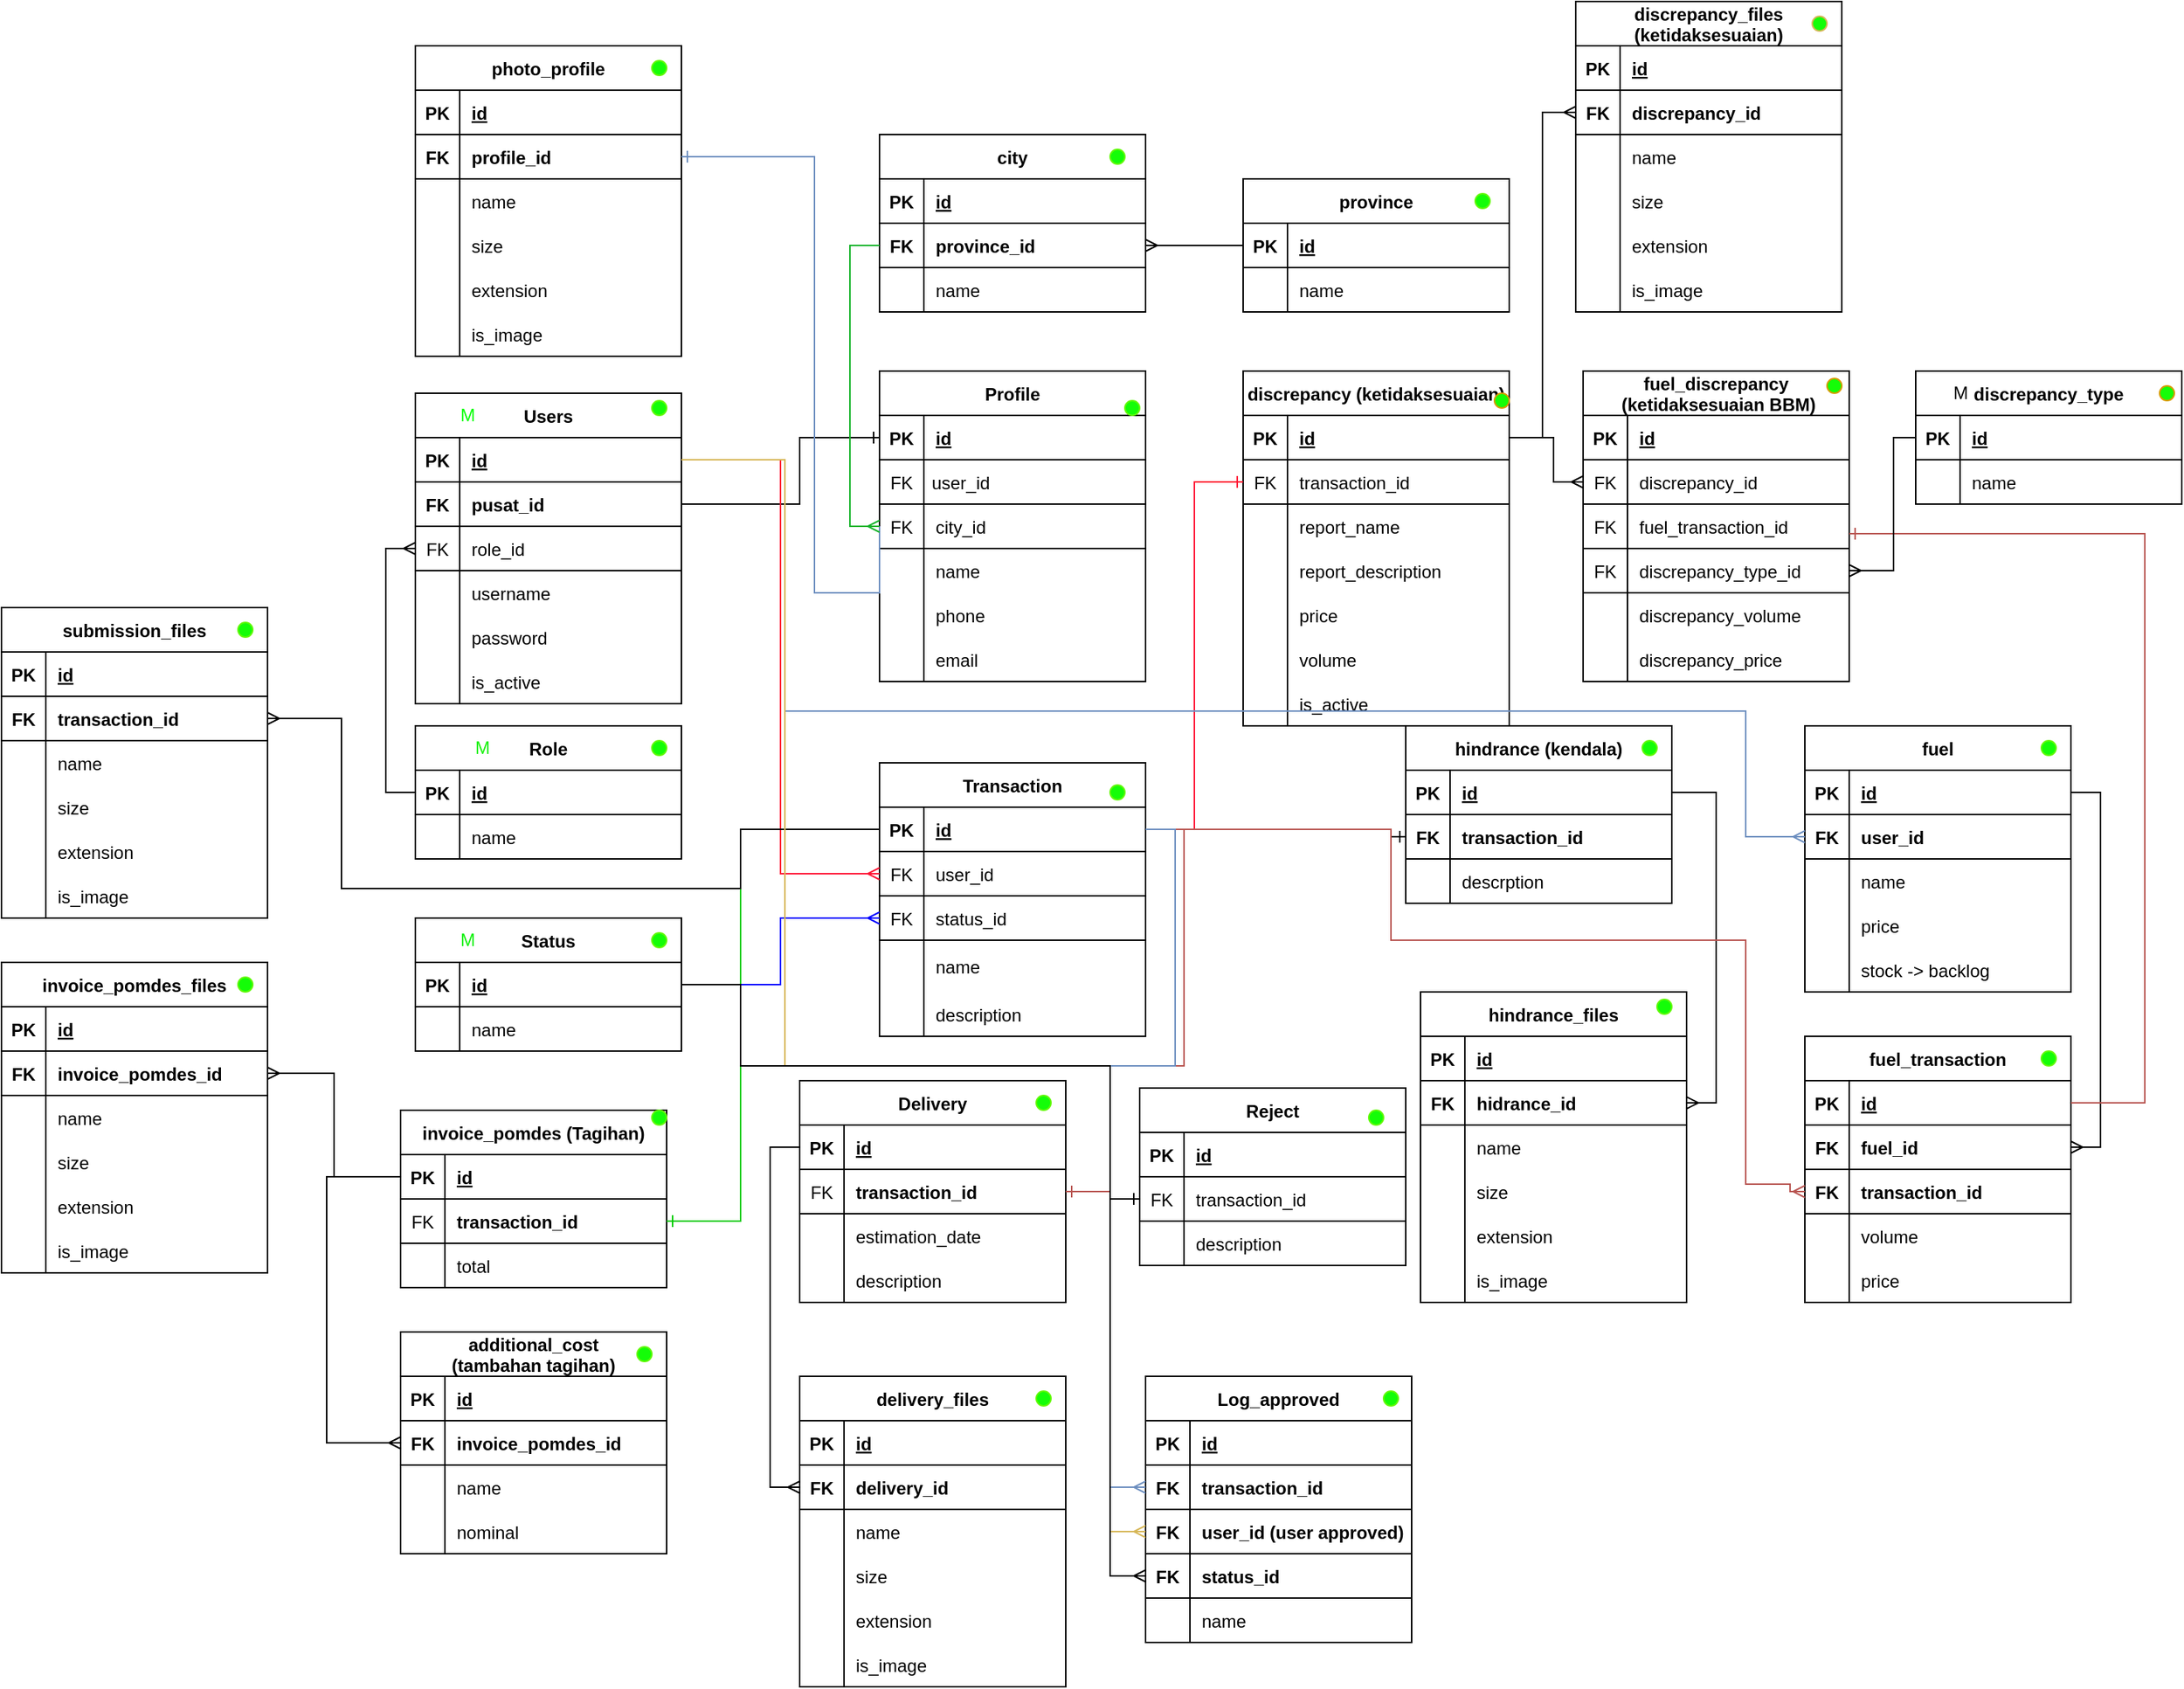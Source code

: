 <mxfile version="20.8.24" type="device"><diagram id="CgjuHlJViR-fQawC2Vqe" name="Halaman-1"><mxGraphModel dx="1859" dy="1690" grid="1" gridSize="10" guides="1" tooltips="1" connect="1" arrows="1" fold="1" page="1" pageScale="1" pageWidth="827" pageHeight="1169" math="0" shadow="0"><root><mxCell id="0"/><mxCell id="1" parent="0"/><mxCell id="7ltdzXRp6R42a5f3crwE-1" value="Users" style="shape=table;startSize=30;container=1;collapsible=1;childLayout=tableLayout;fixedRows=1;rowLines=0;fontStyle=1;align=center;resizeLast=1;" parent="1" vertex="1"><mxGeometry x="100" y="115" width="180" height="210" as="geometry"/></mxCell><mxCell id="7ltdzXRp6R42a5f3crwE-2" value="" style="shape=tableRow;horizontal=0;startSize=0;swimlaneHead=0;swimlaneBody=0;fillColor=none;collapsible=0;dropTarget=0;points=[[0,0.5],[1,0.5]];portConstraint=eastwest;top=0;left=0;right=0;bottom=1;" parent="7ltdzXRp6R42a5f3crwE-1" vertex="1"><mxGeometry y="30" width="180" height="30" as="geometry"/></mxCell><mxCell id="7ltdzXRp6R42a5f3crwE-3" value="PK" style="shape=partialRectangle;connectable=0;fillColor=none;top=0;left=0;bottom=0;right=0;fontStyle=1;overflow=hidden;" parent="7ltdzXRp6R42a5f3crwE-2" vertex="1"><mxGeometry width="30" height="30" as="geometry"><mxRectangle width="30" height="30" as="alternateBounds"/></mxGeometry></mxCell><mxCell id="7ltdzXRp6R42a5f3crwE-4" value="id" style="shape=partialRectangle;connectable=0;fillColor=none;top=0;left=0;bottom=0;right=0;align=left;spacingLeft=6;fontStyle=5;overflow=hidden;" parent="7ltdzXRp6R42a5f3crwE-2" vertex="1"><mxGeometry x="30" width="150" height="30" as="geometry"><mxRectangle width="150" height="30" as="alternateBounds"/></mxGeometry></mxCell><mxCell id="9MNT6vUF4zeUt4gNMomf-17" value="" style="shape=tableRow;horizontal=0;startSize=0;swimlaneHead=0;swimlaneBody=0;fillColor=none;collapsible=0;dropTarget=0;points=[[0,0.5],[1,0.5]];portConstraint=eastwest;top=0;left=0;right=0;bottom=1;" parent="7ltdzXRp6R42a5f3crwE-1" vertex="1"><mxGeometry y="60" width="180" height="30" as="geometry"/></mxCell><mxCell id="9MNT6vUF4zeUt4gNMomf-18" value="FK" style="shape=partialRectangle;connectable=0;fillColor=none;top=0;left=0;bottom=0;right=0;fontStyle=1;overflow=hidden;" parent="9MNT6vUF4zeUt4gNMomf-17" vertex="1"><mxGeometry width="30" height="30" as="geometry"><mxRectangle width="30" height="30" as="alternateBounds"/></mxGeometry></mxCell><mxCell id="9MNT6vUF4zeUt4gNMomf-19" value="pusat_id" style="shape=partialRectangle;connectable=0;fillColor=none;top=0;left=0;bottom=0;right=0;align=left;spacingLeft=6;fontStyle=1;overflow=hidden;" parent="9MNT6vUF4zeUt4gNMomf-17" vertex="1"><mxGeometry x="30" width="150" height="30" as="geometry"><mxRectangle width="150" height="30" as="alternateBounds"/></mxGeometry></mxCell><mxCell id="7ltdzXRp6R42a5f3crwE-11" value="" style="shape=tableRow;horizontal=0;startSize=0;swimlaneHead=0;swimlaneBody=0;fillColor=none;collapsible=0;dropTarget=0;points=[[0,0.5],[1,0.5]];portConstraint=eastwest;top=0;left=0;right=0;bottom=0;" parent="7ltdzXRp6R42a5f3crwE-1" vertex="1"><mxGeometry y="90" width="180" height="30" as="geometry"/></mxCell><mxCell id="7ltdzXRp6R42a5f3crwE-12" value="FK" style="shape=partialRectangle;connectable=0;fillColor=none;top=1;left=0;bottom=1;right=0;editable=1;overflow=hidden;" parent="7ltdzXRp6R42a5f3crwE-11" vertex="1"><mxGeometry width="30" height="30" as="geometry"><mxRectangle width="30" height="30" as="alternateBounds"/></mxGeometry></mxCell><mxCell id="7ltdzXRp6R42a5f3crwE-13" value="role_id" style="shape=partialRectangle;connectable=0;fillColor=none;top=1;left=0;bottom=1;right=0;align=left;spacingLeft=6;overflow=hidden;" parent="7ltdzXRp6R42a5f3crwE-11" vertex="1"><mxGeometry x="30" width="150" height="30" as="geometry"><mxRectangle width="150" height="30" as="alternateBounds"/></mxGeometry></mxCell><mxCell id="7ltdzXRp6R42a5f3crwE-5" value="" style="shape=tableRow;horizontal=0;startSize=0;swimlaneHead=0;swimlaneBody=0;fillColor=none;collapsible=0;dropTarget=0;points=[[0,0.5],[1,0.5]];portConstraint=eastwest;top=0;left=0;right=0;bottom=0;" parent="7ltdzXRp6R42a5f3crwE-1" vertex="1"><mxGeometry y="120" width="180" height="30" as="geometry"/></mxCell><mxCell id="7ltdzXRp6R42a5f3crwE-6" value="" style="shape=partialRectangle;connectable=0;fillColor=none;top=0;left=0;bottom=0;right=0;editable=1;overflow=hidden;" parent="7ltdzXRp6R42a5f3crwE-5" vertex="1"><mxGeometry width="30" height="30" as="geometry"><mxRectangle width="30" height="30" as="alternateBounds"/></mxGeometry></mxCell><mxCell id="7ltdzXRp6R42a5f3crwE-7" value="username" style="shape=partialRectangle;connectable=0;fillColor=none;top=0;left=0;bottom=0;right=0;align=left;spacingLeft=6;overflow=hidden;" parent="7ltdzXRp6R42a5f3crwE-5" vertex="1"><mxGeometry x="30" width="150" height="30" as="geometry"><mxRectangle width="150" height="30" as="alternateBounds"/></mxGeometry></mxCell><mxCell id="7ltdzXRp6R42a5f3crwE-8" value="" style="shape=tableRow;horizontal=0;startSize=0;swimlaneHead=0;swimlaneBody=0;fillColor=none;collapsible=0;dropTarget=0;points=[[0,0.5],[1,0.5]];portConstraint=eastwest;top=0;left=0;right=0;bottom=0;" parent="7ltdzXRp6R42a5f3crwE-1" vertex="1"><mxGeometry y="150" width="180" height="30" as="geometry"/></mxCell><mxCell id="7ltdzXRp6R42a5f3crwE-9" value="" style="shape=partialRectangle;connectable=0;fillColor=none;top=0;left=0;bottom=0;right=0;editable=1;overflow=hidden;" parent="7ltdzXRp6R42a5f3crwE-8" vertex="1"><mxGeometry width="30" height="30" as="geometry"><mxRectangle width="30" height="30" as="alternateBounds"/></mxGeometry></mxCell><mxCell id="7ltdzXRp6R42a5f3crwE-10" value="password" style="shape=partialRectangle;connectable=0;fillColor=none;top=0;left=0;bottom=0;right=0;align=left;spacingLeft=6;overflow=hidden;" parent="7ltdzXRp6R42a5f3crwE-8" vertex="1"><mxGeometry x="30" width="150" height="30" as="geometry"><mxRectangle width="150" height="30" as="alternateBounds"/></mxGeometry></mxCell><mxCell id="0LvEAdfWSwZ5uUbxHZy9-1" value="" style="shape=tableRow;horizontal=0;startSize=0;swimlaneHead=0;swimlaneBody=0;fillColor=none;collapsible=0;dropTarget=0;points=[[0,0.5],[1,0.5]];portConstraint=eastwest;top=0;left=0;right=0;bottom=0;" parent="7ltdzXRp6R42a5f3crwE-1" vertex="1"><mxGeometry y="180" width="180" height="30" as="geometry"/></mxCell><mxCell id="0LvEAdfWSwZ5uUbxHZy9-2" value="" style="shape=partialRectangle;connectable=0;fillColor=none;top=0;left=0;bottom=0;right=0;editable=1;overflow=hidden;" parent="0LvEAdfWSwZ5uUbxHZy9-1" vertex="1"><mxGeometry width="30" height="30" as="geometry"><mxRectangle width="30" height="30" as="alternateBounds"/></mxGeometry></mxCell><mxCell id="0LvEAdfWSwZ5uUbxHZy9-3" value="is_active" style="shape=partialRectangle;connectable=0;fillColor=none;top=0;left=0;bottom=0;right=0;align=left;spacingLeft=6;overflow=hidden;" parent="0LvEAdfWSwZ5uUbxHZy9-1" vertex="1"><mxGeometry x="30" width="150" height="30" as="geometry"><mxRectangle width="150" height="30" as="alternateBounds"/></mxGeometry></mxCell><mxCell id="7ltdzXRp6R42a5f3crwE-14" value="Profile" style="shape=table;startSize=30;container=1;collapsible=1;childLayout=tableLayout;fixedRows=1;rowLines=0;fontStyle=1;align=center;resizeLast=1;" parent="1" vertex="1"><mxGeometry x="414" y="100" width="180" height="210" as="geometry"/></mxCell><mxCell id="7ltdzXRp6R42a5f3crwE-15" value="" style="shape=tableRow;horizontal=0;startSize=0;swimlaneHead=0;swimlaneBody=0;fillColor=none;collapsible=0;dropTarget=0;points=[[0,0.5],[1,0.5]];portConstraint=eastwest;top=0;left=0;right=0;bottom=1;" parent="7ltdzXRp6R42a5f3crwE-14" vertex="1"><mxGeometry y="30" width="180" height="30" as="geometry"/></mxCell><mxCell id="7ltdzXRp6R42a5f3crwE-16" value="PK" style="shape=partialRectangle;connectable=0;fillColor=none;top=0;left=0;bottom=0;right=0;fontStyle=1;overflow=hidden;" parent="7ltdzXRp6R42a5f3crwE-15" vertex="1"><mxGeometry width="30" height="30" as="geometry"><mxRectangle width="30" height="30" as="alternateBounds"/></mxGeometry></mxCell><mxCell id="7ltdzXRp6R42a5f3crwE-17" value="id" style="shape=partialRectangle;connectable=0;fillColor=none;top=0;left=0;bottom=0;right=0;align=left;spacingLeft=6;fontStyle=5;overflow=hidden;" parent="7ltdzXRp6R42a5f3crwE-15" vertex="1"><mxGeometry x="30" width="150" height="30" as="geometry"><mxRectangle width="150" height="30" as="alternateBounds"/></mxGeometry></mxCell><mxCell id="7ltdzXRp6R42a5f3crwE-18" value="" style="shape=tableRow;horizontal=0;startSize=0;swimlaneHead=0;swimlaneBody=0;fillColor=none;collapsible=0;dropTarget=0;points=[[0,0.5],[1,0.5]];portConstraint=eastwest;top=0;left=0;right=0;bottom=0;" parent="7ltdzXRp6R42a5f3crwE-14" vertex="1"><mxGeometry y="60" width="180" height="30" as="geometry"/></mxCell><mxCell id="7ltdzXRp6R42a5f3crwE-19" value="FK" style="shape=partialRectangle;connectable=0;fillColor=none;top=1;left=0;bottom=1;right=0;editable=1;overflow=hidden;perimeterSpacing=1; border:1px solid black;" parent="7ltdzXRp6R42a5f3crwE-18" vertex="1"><mxGeometry width="30" height="30" as="geometry"><mxRectangle width="30" height="30" as="alternateBounds"/></mxGeometry></mxCell><mxCell id="7ltdzXRp6R42a5f3crwE-20" value=" user_id" style="shape=partialRectangle;connectable=0;fillColor=none;top=1;left=0;bottom=1;right=0;editable=1;overflow=hidden;perimeterSpacing=1; border:1px solid black;align=left;" parent="7ltdzXRp6R42a5f3crwE-18" vertex="1"><mxGeometry x="30" width="150" height="30" as="geometry"><mxRectangle width="150" height="30" as="alternateBounds"/></mxGeometry></mxCell><mxCell id="BiM_6p0HmXF9YmAvM5aQ-4" value="" style="shape=tableRow;horizontal=0;startSize=0;swimlaneHead=0;swimlaneBody=0;fillColor=none;collapsible=0;dropTarget=0;points=[[0,0.5],[1,0.5]];portConstraint=eastwest;top=0;left=0;right=0;bottom=0;" parent="7ltdzXRp6R42a5f3crwE-14" vertex="1"><mxGeometry y="90" width="180" height="30" as="geometry"/></mxCell><mxCell id="BiM_6p0HmXF9YmAvM5aQ-5" value="FK" style="shape=partialRectangle;connectable=0;fillColor=none;top=0;left=0;bottom=1;right=0;editable=1;overflow=hidden;" parent="BiM_6p0HmXF9YmAvM5aQ-4" vertex="1"><mxGeometry width="30" height="30" as="geometry"><mxRectangle width="30" height="30" as="alternateBounds"/></mxGeometry></mxCell><mxCell id="BiM_6p0HmXF9YmAvM5aQ-6" value="city_id" style="shape=partialRectangle;connectable=0;fillColor=none;top=0;left=0;bottom=1;right=0;align=left;spacingLeft=6;overflow=hidden;" parent="BiM_6p0HmXF9YmAvM5aQ-4" vertex="1"><mxGeometry x="30" width="150" height="30" as="geometry"><mxRectangle width="150" height="30" as="alternateBounds"/></mxGeometry></mxCell><mxCell id="7ltdzXRp6R42a5f3crwE-21" value="" style="shape=tableRow;horizontal=0;startSize=0;swimlaneHead=0;swimlaneBody=0;fillColor=none;collapsible=0;dropTarget=0;points=[[0,0.5],[1,0.5]];portConstraint=eastwest;top=0;left=0;right=0;bottom=0;" parent="7ltdzXRp6R42a5f3crwE-14" vertex="1"><mxGeometry y="120" width="180" height="30" as="geometry"/></mxCell><mxCell id="7ltdzXRp6R42a5f3crwE-22" value="" style="shape=partialRectangle;connectable=0;fillColor=none;top=0;left=0;bottom=0;right=0;editable=1;overflow=hidden;" parent="7ltdzXRp6R42a5f3crwE-21" vertex="1"><mxGeometry width="30" height="30" as="geometry"><mxRectangle width="30" height="30" as="alternateBounds"/></mxGeometry></mxCell><mxCell id="7ltdzXRp6R42a5f3crwE-23" value="name" style="shape=partialRectangle;connectable=0;fillColor=none;top=0;left=0;bottom=0;right=0;align=left;spacingLeft=6;overflow=hidden;" parent="7ltdzXRp6R42a5f3crwE-21" vertex="1"><mxGeometry x="30" width="150" height="30" as="geometry"><mxRectangle width="150" height="30" as="alternateBounds"/></mxGeometry></mxCell><mxCell id="ppMBGDFbXkElNeJsz-NU-16" value="" style="shape=tableRow;horizontal=0;startSize=0;swimlaneHead=0;swimlaneBody=0;fillColor=none;collapsible=0;dropTarget=0;points=[[0,0.5],[1,0.5]];portConstraint=eastwest;top=0;left=0;right=0;bottom=0;" parent="7ltdzXRp6R42a5f3crwE-14" vertex="1"><mxGeometry y="150" width="180" height="30" as="geometry"/></mxCell><mxCell id="ppMBGDFbXkElNeJsz-NU-17" value="" style="shape=partialRectangle;connectable=0;fillColor=none;top=0;left=0;bottom=0;right=0;editable=1;overflow=hidden;" parent="ppMBGDFbXkElNeJsz-NU-16" vertex="1"><mxGeometry width="30" height="30" as="geometry"><mxRectangle width="30" height="30" as="alternateBounds"/></mxGeometry></mxCell><mxCell id="ppMBGDFbXkElNeJsz-NU-18" value="phone" style="shape=partialRectangle;connectable=0;fillColor=none;top=0;left=0;bottom=0;right=0;align=left;spacingLeft=6;overflow=hidden;" parent="ppMBGDFbXkElNeJsz-NU-16" vertex="1"><mxGeometry x="30" width="150" height="30" as="geometry"><mxRectangle width="150" height="30" as="alternateBounds"/></mxGeometry></mxCell><mxCell id="ppMBGDFbXkElNeJsz-NU-19" value="" style="shape=tableRow;horizontal=0;startSize=0;swimlaneHead=0;swimlaneBody=0;fillColor=none;collapsible=0;dropTarget=0;points=[[0,0.5],[1,0.5]];portConstraint=eastwest;top=0;left=0;right=0;bottom=0;" parent="7ltdzXRp6R42a5f3crwE-14" vertex="1"><mxGeometry y="180" width="180" height="30" as="geometry"/></mxCell><mxCell id="ppMBGDFbXkElNeJsz-NU-20" value="" style="shape=partialRectangle;connectable=0;fillColor=none;top=0;left=0;bottom=0;right=0;editable=1;overflow=hidden;" parent="ppMBGDFbXkElNeJsz-NU-19" vertex="1"><mxGeometry width="30" height="30" as="geometry"><mxRectangle width="30" height="30" as="alternateBounds"/></mxGeometry></mxCell><mxCell id="ppMBGDFbXkElNeJsz-NU-21" value="email" style="shape=partialRectangle;connectable=0;fillColor=none;top=0;left=0;bottom=0;right=0;align=left;spacingLeft=6;overflow=hidden;" parent="ppMBGDFbXkElNeJsz-NU-19" vertex="1"><mxGeometry x="30" width="150" height="30" as="geometry"><mxRectangle width="150" height="30" as="alternateBounds"/></mxGeometry></mxCell><mxCell id="7ltdzXRp6R42a5f3crwE-27" style="edgeStyle=orthogonalEdgeStyle;rounded=0;orthogonalLoop=1;jettySize=auto;html=1;endArrow=ERone;endFill=0;entryX=0;entryY=0.5;entryDx=0;entryDy=0;exitX=1;exitY=0.5;exitDx=0;exitDy=0;" parent="1" source="9MNT6vUF4zeUt4gNMomf-17" target="7ltdzXRp6R42a5f3crwE-15" edge="1"><mxGeometry relative="1" as="geometry"><mxPoint x="410" y="140" as="targetPoint"/><Array as="points"><mxPoint x="360" y="190"/><mxPoint x="360" y="145"/></Array></mxGeometry></mxCell><mxCell id="BiM_6p0HmXF9YmAvM5aQ-27" style="edgeStyle=orthogonalEdgeStyle;rounded=0;orthogonalLoop=1;jettySize=auto;html=1;entryX=0;entryY=0.5;entryDx=0;entryDy=0;endArrow=ERmany;endFill=0;" parent="1" source="ppMBGDFbXkElNeJsz-NU-22" target="7ltdzXRp6R42a5f3crwE-11" edge="1"><mxGeometry relative="1" as="geometry"><Array as="points"><mxPoint x="80" y="385"/><mxPoint x="80" y="220"/></Array></mxGeometry></mxCell><mxCell id="ppMBGDFbXkElNeJsz-NU-22" value="Role" style="shape=table;startSize=30;container=1;collapsible=1;childLayout=tableLayout;fixedRows=1;rowLines=0;fontStyle=1;align=center;resizeLast=1;" parent="1" vertex="1"><mxGeometry x="100" y="340" width="180" height="90" as="geometry"/></mxCell><mxCell id="ppMBGDFbXkElNeJsz-NU-23" value="" style="shape=tableRow;horizontal=0;startSize=0;swimlaneHead=0;swimlaneBody=0;fillColor=none;collapsible=0;dropTarget=0;points=[[0,0.5],[1,0.5]];portConstraint=eastwest;top=0;left=0;right=0;bottom=1;" parent="ppMBGDFbXkElNeJsz-NU-22" vertex="1"><mxGeometry y="30" width="180" height="30" as="geometry"/></mxCell><mxCell id="ppMBGDFbXkElNeJsz-NU-24" value="PK" style="shape=partialRectangle;connectable=0;fillColor=none;top=0;left=0;bottom=0;right=0;fontStyle=1;overflow=hidden;" parent="ppMBGDFbXkElNeJsz-NU-23" vertex="1"><mxGeometry width="30" height="30" as="geometry"><mxRectangle width="30" height="30" as="alternateBounds"/></mxGeometry></mxCell><mxCell id="ppMBGDFbXkElNeJsz-NU-25" value="id" style="shape=partialRectangle;connectable=0;fillColor=none;top=0;left=0;bottom=0;right=0;align=left;spacingLeft=6;fontStyle=5;overflow=hidden;" parent="ppMBGDFbXkElNeJsz-NU-23" vertex="1"><mxGeometry x="30" width="150" height="30" as="geometry"><mxRectangle width="150" height="30" as="alternateBounds"/></mxGeometry></mxCell><mxCell id="ppMBGDFbXkElNeJsz-NU-26" value="" style="shape=tableRow;horizontal=0;startSize=0;swimlaneHead=0;swimlaneBody=0;fillColor=none;collapsible=0;dropTarget=0;points=[[0,0.5],[1,0.5]];portConstraint=eastwest;top=0;left=0;right=0;bottom=0;" parent="ppMBGDFbXkElNeJsz-NU-22" vertex="1"><mxGeometry y="60" width="180" height="30" as="geometry"/></mxCell><mxCell id="ppMBGDFbXkElNeJsz-NU-27" value="" style="shape=partialRectangle;connectable=0;fillColor=none;top=0;left=0;bottom=0;right=0;editable=1;overflow=hidden;" parent="ppMBGDFbXkElNeJsz-NU-26" vertex="1"><mxGeometry width="30" height="30" as="geometry"><mxRectangle width="30" height="30" as="alternateBounds"/></mxGeometry></mxCell><mxCell id="ppMBGDFbXkElNeJsz-NU-28" value="name" style="shape=partialRectangle;connectable=0;fillColor=none;top=0;left=0;bottom=0;right=0;align=left;spacingLeft=6;overflow=hidden;" parent="ppMBGDFbXkElNeJsz-NU-26" vertex="1"><mxGeometry x="30" width="150" height="30" as="geometry"><mxRectangle width="150" height="30" as="alternateBounds"/></mxGeometry></mxCell><mxCell id="YA-eYxYvYTPWG7rvuPQO-70" style="edgeStyle=orthogonalEdgeStyle;rounded=0;orthogonalLoop=1;jettySize=auto;html=1;entryX=1;entryY=0.5;entryDx=0;entryDy=0;endArrow=ERmany;endFill=0;exitX=1;exitY=0.5;exitDx=0;exitDy=0;" parent="1" source="BiM_6p0HmXF9YmAvM5aQ-21" target="YA-eYxYvYTPWG7rvuPQO-78" edge="1"><mxGeometry relative="1" as="geometry"><mxPoint x="1030" y="600" as="targetPoint"/></mxGeometry></mxCell><mxCell id="ppMBGDFbXkElNeJsz-NU-35" value="Transaction" style="shape=table;startSize=30;container=1;collapsible=1;childLayout=tableLayout;fixedRows=1;rowLines=0;fontStyle=1;align=center;resizeLast=1;" parent="1" vertex="1"><mxGeometry x="414" y="365" width="180" height="185" as="geometry"/></mxCell><mxCell id="ppMBGDFbXkElNeJsz-NU-36" value="" style="shape=tableRow;horizontal=0;startSize=0;swimlaneHead=0;swimlaneBody=0;fillColor=none;collapsible=0;dropTarget=0;points=[[0,0.5],[1,0.5]];portConstraint=eastwest;top=0;left=0;right=0;bottom=1;" parent="ppMBGDFbXkElNeJsz-NU-35" vertex="1"><mxGeometry y="30" width="180" height="30" as="geometry"/></mxCell><mxCell id="ppMBGDFbXkElNeJsz-NU-37" value="PK" style="shape=partialRectangle;connectable=0;fillColor=none;top=0;left=0;bottom=0;right=0;fontStyle=1;overflow=hidden;" parent="ppMBGDFbXkElNeJsz-NU-36" vertex="1"><mxGeometry width="30" height="30" as="geometry"><mxRectangle width="30" height="30" as="alternateBounds"/></mxGeometry></mxCell><mxCell id="ppMBGDFbXkElNeJsz-NU-38" value="id" style="shape=partialRectangle;connectable=0;fillColor=none;top=0;left=0;bottom=0;right=0;align=left;spacingLeft=6;fontStyle=5;overflow=hidden;" parent="ppMBGDFbXkElNeJsz-NU-36" vertex="1"><mxGeometry x="30" width="150" height="30" as="geometry"><mxRectangle width="150" height="30" as="alternateBounds"/></mxGeometry></mxCell><mxCell id="ppMBGDFbXkElNeJsz-NU-39" value="" style="shape=tableRow;horizontal=0;startSize=0;swimlaneHead=0;swimlaneBody=0;fillColor=none;collapsible=0;dropTarget=0;points=[[0,0.5],[1,0.5]];portConstraint=eastwest;top=0;left=0;right=0;bottom=0;" parent="ppMBGDFbXkElNeJsz-NU-35" vertex="1"><mxGeometry y="60" width="180" height="30" as="geometry"/></mxCell><mxCell id="ppMBGDFbXkElNeJsz-NU-40" value="FK" style="shape=partialRectangle;connectable=0;fillColor=none;top=1;left=0;bottom=1;right=0;editable=1;overflow=hidden;" parent="ppMBGDFbXkElNeJsz-NU-39" vertex="1"><mxGeometry width="30" height="30" as="geometry"><mxRectangle width="30" height="30" as="alternateBounds"/></mxGeometry></mxCell><mxCell id="ppMBGDFbXkElNeJsz-NU-41" value="user_id" style="shape=partialRectangle;connectable=0;fillColor=none;top=1;left=0;bottom=1;right=0;align=left;spacingLeft=6;overflow=hidden;" parent="ppMBGDFbXkElNeJsz-NU-39" vertex="1"><mxGeometry x="30" width="150" height="30" as="geometry"><mxRectangle width="150" height="30" as="alternateBounds"/></mxGeometry></mxCell><mxCell id="ppMBGDFbXkElNeJsz-NU-55" value="" style="shape=tableRow;horizontal=0;startSize=0;swimlaneHead=0;swimlaneBody=0;fillColor=none;collapsible=0;dropTarget=0;points=[[0,0.5],[1,0.5]];portConstraint=eastwest;top=0;left=0;right=0;bottom=0;" parent="ppMBGDFbXkElNeJsz-NU-35" vertex="1"><mxGeometry y="90" width="180" height="30" as="geometry"/></mxCell><mxCell id="ppMBGDFbXkElNeJsz-NU-56" value="FK" style="shape=partialRectangle;connectable=0;fillColor=none;top=1;left=0;bottom=1;right=0;editable=1;overflow=hidden;" parent="ppMBGDFbXkElNeJsz-NU-55" vertex="1"><mxGeometry width="30" height="30" as="geometry"><mxRectangle width="30" height="30" as="alternateBounds"/></mxGeometry></mxCell><mxCell id="ppMBGDFbXkElNeJsz-NU-57" value="status_id" style="shape=partialRectangle;connectable=0;fillColor=none;top=1;left=0;bottom=1;right=0;align=left;spacingLeft=6;overflow=hidden;" parent="ppMBGDFbXkElNeJsz-NU-55" vertex="1"><mxGeometry x="30" width="150" height="30" as="geometry"><mxRectangle width="150" height="30" as="alternateBounds"/></mxGeometry></mxCell><mxCell id="9MNT6vUF4zeUt4gNMomf-43" value="" style="shape=tableRow;horizontal=0;startSize=0;swimlaneHead=0;swimlaneBody=0;fillColor=none;collapsible=0;dropTarget=0;points=[[0,0.5],[1,0.5]];portConstraint=eastwest;top=0;left=0;right=0;bottom=0;" parent="ppMBGDFbXkElNeJsz-NU-35" vertex="1"><mxGeometry y="120" width="180" height="35" as="geometry"/></mxCell><mxCell id="9MNT6vUF4zeUt4gNMomf-44" value="" style="shape=partialRectangle;connectable=0;fillColor=none;top=0;left=0;bottom=0;right=0;editable=1;overflow=hidden;" parent="9MNT6vUF4zeUt4gNMomf-43" vertex="1"><mxGeometry width="30" height="35" as="geometry"><mxRectangle width="30" height="35" as="alternateBounds"/></mxGeometry></mxCell><mxCell id="9MNT6vUF4zeUt4gNMomf-45" value="name" style="shape=partialRectangle;connectable=0;fillColor=none;top=0;left=0;bottom=0;right=0;align=left;spacingLeft=6;overflow=hidden;" parent="9MNT6vUF4zeUt4gNMomf-43" vertex="1"><mxGeometry x="30" width="150" height="35" as="geometry"><mxRectangle width="150" height="35" as="alternateBounds"/></mxGeometry></mxCell><mxCell id="BiM_6p0HmXF9YmAvM5aQ-34" value="" style="shape=tableRow;horizontal=0;startSize=0;swimlaneHead=0;swimlaneBody=0;fillColor=none;collapsible=0;dropTarget=0;points=[[0,0.5],[1,0.5]];portConstraint=eastwest;top=0;left=0;right=0;bottom=0;" parent="ppMBGDFbXkElNeJsz-NU-35" vertex="1"><mxGeometry y="155" width="180" height="30" as="geometry"/></mxCell><mxCell id="BiM_6p0HmXF9YmAvM5aQ-35" value="" style="shape=partialRectangle;connectable=0;fillColor=none;top=0;left=0;bottom=0;right=0;editable=1;overflow=hidden;" parent="BiM_6p0HmXF9YmAvM5aQ-34" vertex="1"><mxGeometry width="30" height="30" as="geometry"><mxRectangle width="30" height="30" as="alternateBounds"/></mxGeometry></mxCell><mxCell id="BiM_6p0HmXF9YmAvM5aQ-36" value="description" style="shape=partialRectangle;connectable=0;fillColor=none;top=0;left=0;bottom=0;right=0;align=left;spacingLeft=6;overflow=hidden;" parent="BiM_6p0HmXF9YmAvM5aQ-34" vertex="1"><mxGeometry x="30" width="150" height="30" as="geometry"><mxRectangle width="150" height="30" as="alternateBounds"/></mxGeometry></mxCell><mxCell id="BiM_6p0HmXF9YmAvM5aQ-37" style="edgeStyle=orthogonalEdgeStyle;rounded=0;orthogonalLoop=1;jettySize=auto;html=1;entryX=0;entryY=0.5;entryDx=0;entryDy=0;endArrow=ERmany;endFill=0;strokeColor=#0000FF;" parent="1" source="9MNT6vUF4zeUt4gNMomf-46" target="ppMBGDFbXkElNeJsz-NU-55" edge="1"><mxGeometry relative="1" as="geometry"/></mxCell><mxCell id="9MNT6vUF4zeUt4gNMomf-46" value="Status" style="shape=table;startSize=30;container=1;collapsible=1;childLayout=tableLayout;fixedRows=1;rowLines=0;fontStyle=1;align=center;resizeLast=1;" parent="1" vertex="1"><mxGeometry x="100" y="470" width="180" height="90" as="geometry"/></mxCell><mxCell id="9MNT6vUF4zeUt4gNMomf-47" value="" style="shape=tableRow;horizontal=0;startSize=0;swimlaneHead=0;swimlaneBody=0;fillColor=none;collapsible=0;dropTarget=0;points=[[0,0.5],[1,0.5]];portConstraint=eastwest;top=0;left=0;right=0;bottom=1;" parent="9MNT6vUF4zeUt4gNMomf-46" vertex="1"><mxGeometry y="30" width="180" height="30" as="geometry"/></mxCell><mxCell id="9MNT6vUF4zeUt4gNMomf-48" value="PK" style="shape=partialRectangle;connectable=0;fillColor=none;top=0;left=0;bottom=0;right=0;fontStyle=1;overflow=hidden;" parent="9MNT6vUF4zeUt4gNMomf-47" vertex="1"><mxGeometry width="30" height="30" as="geometry"><mxRectangle width="30" height="30" as="alternateBounds"/></mxGeometry></mxCell><mxCell id="9MNT6vUF4zeUt4gNMomf-49" value="id" style="shape=partialRectangle;connectable=0;fillColor=none;top=0;left=0;bottom=0;right=0;align=left;spacingLeft=6;fontStyle=5;overflow=hidden;" parent="9MNT6vUF4zeUt4gNMomf-47" vertex="1"><mxGeometry x="30" width="150" height="30" as="geometry"><mxRectangle width="150" height="30" as="alternateBounds"/></mxGeometry></mxCell><mxCell id="9MNT6vUF4zeUt4gNMomf-50" value="" style="shape=tableRow;horizontal=0;startSize=0;swimlaneHead=0;swimlaneBody=0;fillColor=none;collapsible=0;dropTarget=0;points=[[0,0.5],[1,0.5]];portConstraint=eastwest;top=0;left=0;right=0;bottom=0;" parent="9MNT6vUF4zeUt4gNMomf-46" vertex="1"><mxGeometry y="60" width="180" height="30" as="geometry"/></mxCell><mxCell id="9MNT6vUF4zeUt4gNMomf-51" value="" style="shape=partialRectangle;connectable=0;fillColor=none;top=0;left=0;bottom=0;right=0;editable=1;overflow=hidden;" parent="9MNT6vUF4zeUt4gNMomf-50" vertex="1"><mxGeometry width="30" height="30" as="geometry"><mxRectangle width="30" height="30" as="alternateBounds"/></mxGeometry></mxCell><mxCell id="9MNT6vUF4zeUt4gNMomf-52" value="name" style="shape=partialRectangle;connectable=0;fillColor=none;top=0;left=0;bottom=0;right=0;align=left;spacingLeft=6;overflow=hidden;" parent="9MNT6vUF4zeUt4gNMomf-50" vertex="1"><mxGeometry x="30" width="150" height="30" as="geometry"><mxRectangle width="150" height="30" as="alternateBounds"/></mxGeometry></mxCell><mxCell id="9MNT6vUF4zeUt4gNMomf-53" value="invoice_pomdes (Tagihan)" style="shape=table;startSize=30;container=1;collapsible=1;childLayout=tableLayout;fixedRows=1;rowLines=0;fontStyle=1;align=center;resizeLast=1;" parent="1" vertex="1"><mxGeometry x="90" y="600" width="180" height="120" as="geometry"/></mxCell><mxCell id="9MNT6vUF4zeUt4gNMomf-54" value="" style="shape=tableRow;horizontal=0;startSize=0;swimlaneHead=0;swimlaneBody=0;fillColor=none;collapsible=0;dropTarget=0;points=[[0,0.5],[1,0.5]];portConstraint=eastwest;top=0;left=0;right=0;bottom=1;" parent="9MNT6vUF4zeUt4gNMomf-53" vertex="1"><mxGeometry y="30" width="180" height="30" as="geometry"/></mxCell><mxCell id="9MNT6vUF4zeUt4gNMomf-55" value="PK" style="shape=partialRectangle;connectable=0;fillColor=none;top=0;left=0;bottom=0;right=0;fontStyle=1;overflow=hidden;" parent="9MNT6vUF4zeUt4gNMomf-54" vertex="1"><mxGeometry width="30" height="30" as="geometry"><mxRectangle width="30" height="30" as="alternateBounds"/></mxGeometry></mxCell><mxCell id="9MNT6vUF4zeUt4gNMomf-56" value="id" style="shape=partialRectangle;connectable=0;fillColor=none;top=0;left=0;bottom=0;right=0;align=left;spacingLeft=6;fontStyle=5;overflow=hidden;" parent="9MNT6vUF4zeUt4gNMomf-54" vertex="1"><mxGeometry x="30" width="150" height="30" as="geometry"><mxRectangle width="150" height="30" as="alternateBounds"/></mxGeometry></mxCell><mxCell id="9MNT6vUF4zeUt4gNMomf-57" value="" style="shape=tableRow;horizontal=0;startSize=0;swimlaneHead=0;swimlaneBody=1;fillColor=none;collapsible=0;dropTarget=0;points=[[0,0.5],[1,0.5]];portConstraint=eastwest;top=0;left=0;right=0;bottom=0;" parent="9MNT6vUF4zeUt4gNMomf-53" vertex="1"><mxGeometry y="60" width="180" height="30" as="geometry"/></mxCell><mxCell id="9MNT6vUF4zeUt4gNMomf-58" value="FK" style="shape=partialRectangle;connectable=0;fillColor=none;top=1;left=0;bottom=1;right=0;editable=1;overflow=hidden;" parent="9MNT6vUF4zeUt4gNMomf-57" vertex="1"><mxGeometry width="30" height="30" as="geometry"><mxRectangle width="30" height="30" as="alternateBounds"/></mxGeometry></mxCell><mxCell id="9MNT6vUF4zeUt4gNMomf-59" value="transaction_id" style="shape=partialRectangle;connectable=0;fillColor=none;top=1;left=0;bottom=1;right=0;align=left;spacingLeft=6;overflow=hidden;fontStyle=1" parent="9MNT6vUF4zeUt4gNMomf-57" vertex="1"><mxGeometry x="30" width="150" height="30" as="geometry"><mxRectangle width="150" height="30" as="alternateBounds"/></mxGeometry></mxCell><mxCell id="bn6A3MBF9PalGwr6Txxm-1" value="" style="shape=tableRow;horizontal=0;startSize=0;swimlaneHead=0;swimlaneBody=0;fillColor=none;collapsible=0;dropTarget=0;points=[[0,0.5],[1,0.5]];portConstraint=eastwest;top=0;left=0;right=0;bottom=0;" parent="9MNT6vUF4zeUt4gNMomf-53" vertex="1"><mxGeometry y="90" width="180" height="30" as="geometry"/></mxCell><mxCell id="bn6A3MBF9PalGwr6Txxm-2" value="" style="shape=partialRectangle;connectable=0;fillColor=none;top=0;left=0;bottom=0;right=0;editable=1;overflow=hidden;" parent="bn6A3MBF9PalGwr6Txxm-1" vertex="1"><mxGeometry width="30" height="30" as="geometry"><mxRectangle width="30" height="30" as="alternateBounds"/></mxGeometry></mxCell><mxCell id="bn6A3MBF9PalGwr6Txxm-3" value="total" style="shape=partialRectangle;connectable=0;fillColor=none;top=0;left=0;bottom=0;right=0;align=left;spacingLeft=6;overflow=hidden;" parent="bn6A3MBF9PalGwr6Txxm-1" vertex="1"><mxGeometry x="30" width="150" height="30" as="geometry"><mxRectangle width="150" height="30" as="alternateBounds"/></mxGeometry></mxCell><mxCell id="BiM_6p0HmXF9YmAvM5aQ-20" value="hindrance (kendala)" style="shape=table;startSize=30;container=1;collapsible=1;childLayout=tableLayout;fixedRows=1;rowLines=0;fontStyle=1;align=center;resizeLast=1;" parent="1" vertex="1"><mxGeometry x="770" y="340" width="180" height="120" as="geometry"/></mxCell><mxCell id="BiM_6p0HmXF9YmAvM5aQ-21" value="" style="shape=tableRow;horizontal=0;startSize=0;swimlaneHead=0;swimlaneBody=0;fillColor=none;collapsible=0;dropTarget=0;points=[[0,0.5],[1,0.5]];portConstraint=eastwest;top=0;left=0;right=0;bottom=1;" parent="BiM_6p0HmXF9YmAvM5aQ-20" vertex="1"><mxGeometry y="30" width="180" height="30" as="geometry"/></mxCell><mxCell id="BiM_6p0HmXF9YmAvM5aQ-22" value="PK" style="shape=partialRectangle;connectable=0;fillColor=none;top=0;left=0;bottom=0;right=0;fontStyle=1;overflow=hidden;" parent="BiM_6p0HmXF9YmAvM5aQ-21" vertex="1"><mxGeometry width="30" height="30" as="geometry"><mxRectangle width="30" height="30" as="alternateBounds"/></mxGeometry></mxCell><mxCell id="BiM_6p0HmXF9YmAvM5aQ-23" value="id" style="shape=partialRectangle;connectable=0;fillColor=none;top=0;left=0;bottom=0;right=0;align=left;spacingLeft=6;fontStyle=5;overflow=hidden;" parent="BiM_6p0HmXF9YmAvM5aQ-21" vertex="1"><mxGeometry x="30" width="150" height="30" as="geometry"><mxRectangle width="150" height="30" as="alternateBounds"/></mxGeometry></mxCell><mxCell id="bn6A3MBF9PalGwr6Txxm-93" value="" style="shape=tableRow;horizontal=0;startSize=0;swimlaneHead=0;swimlaneBody=0;fillColor=none;collapsible=0;dropTarget=0;points=[[0,0.5],[1,0.5]];portConstraint=eastwest;top=0;left=0;right=0;bottom=1;" parent="BiM_6p0HmXF9YmAvM5aQ-20" vertex="1"><mxGeometry y="60" width="180" height="30" as="geometry"/></mxCell><mxCell id="bn6A3MBF9PalGwr6Txxm-94" value="FK" style="shape=partialRectangle;connectable=0;fillColor=none;top=0;left=0;bottom=0;right=0;fontStyle=1;overflow=hidden;" parent="bn6A3MBF9PalGwr6Txxm-93" vertex="1"><mxGeometry width="30" height="30" as="geometry"><mxRectangle width="30" height="30" as="alternateBounds"/></mxGeometry></mxCell><mxCell id="bn6A3MBF9PalGwr6Txxm-95" value="transaction_id" style="shape=partialRectangle;connectable=0;fillColor=none;top=0;left=0;bottom=0;right=0;align=left;spacingLeft=6;fontStyle=1;overflow=hidden;" parent="bn6A3MBF9PalGwr6Txxm-93" vertex="1"><mxGeometry x="30" width="150" height="30" as="geometry"><mxRectangle width="150" height="30" as="alternateBounds"/></mxGeometry></mxCell><mxCell id="BiM_6p0HmXF9YmAvM5aQ-24" value="" style="shape=tableRow;horizontal=0;startSize=0;swimlaneHead=0;swimlaneBody=0;fillColor=none;collapsible=0;dropTarget=0;points=[[0,0.5],[1,0.5]];portConstraint=eastwest;top=0;left=0;right=0;bottom=0;" parent="BiM_6p0HmXF9YmAvM5aQ-20" vertex="1"><mxGeometry y="90" width="180" height="30" as="geometry"/></mxCell><mxCell id="BiM_6p0HmXF9YmAvM5aQ-25" value="" style="shape=partialRectangle;connectable=0;fillColor=none;top=0;left=0;bottom=0;right=0;editable=1;overflow=hidden;" parent="BiM_6p0HmXF9YmAvM5aQ-24" vertex="1"><mxGeometry width="30" height="30" as="geometry"><mxRectangle width="30" height="30" as="alternateBounds"/></mxGeometry></mxCell><mxCell id="BiM_6p0HmXF9YmAvM5aQ-26" value="descrption" style="shape=partialRectangle;connectable=0;fillColor=none;top=0;left=0;bottom=0;right=0;align=left;spacingLeft=6;overflow=hidden;" parent="BiM_6p0HmXF9YmAvM5aQ-24" vertex="1"><mxGeometry x="30" width="150" height="30" as="geometry"><mxRectangle width="150" height="30" as="alternateBounds"/></mxGeometry></mxCell><mxCell id="bn6A3MBF9PalGwr6Txxm-16" style="edgeStyle=orthogonalEdgeStyle;rounded=0;orthogonalLoop=1;jettySize=auto;html=1;entryX=1;entryY=0.5;entryDx=0;entryDy=0;fontFamily=Helvetica;fontSize=12;fontColor=default;startSize=30;endArrow=ERone;endFill=0;strokeColor=#00CC00;" parent="1" source="ppMBGDFbXkElNeJsz-NU-36" target="9MNT6vUF4zeUt4gNMomf-57" edge="1"><mxGeometry relative="1" as="geometry"><Array as="points"><mxPoint x="320" y="410"/><mxPoint x="320" y="675"/></Array></mxGeometry></mxCell><mxCell id="bn6A3MBF9PalGwr6Txxm-68" style="edgeStyle=orthogonalEdgeStyle;rounded=0;orthogonalLoop=1;jettySize=auto;html=1;entryX=0;entryY=0.5;entryDx=0;entryDy=0;strokeColor=#FF1434;fontFamily=Helvetica;fontSize=12;fontColor=default;endArrow=ERmany;endFill=0;startSize=30;" parent="1" target="ppMBGDFbXkElNeJsz-NU-39" edge="1"><mxGeometry relative="1" as="geometry"><Array as="points"><mxPoint x="347" y="160"/><mxPoint x="347" y="440"/></Array><mxPoint x="280" y="160" as="sourcePoint"/></mxGeometry></mxCell><mxCell id="bn6A3MBF9PalGwr6Txxm-69" value="discrepancy (ketidaksesuaian)" style="shape=table;startSize=30;container=1;collapsible=1;childLayout=tableLayout;fixedRows=1;rowLines=0;fontStyle=1;align=center;resizeLast=1;" parent="1" vertex="1"><mxGeometry x="660" y="100" width="180" height="240" as="geometry"/></mxCell><mxCell id="bn6A3MBF9PalGwr6Txxm-70" value="" style="shape=tableRow;horizontal=0;startSize=0;swimlaneHead=0;swimlaneBody=0;fillColor=none;collapsible=0;dropTarget=0;points=[[0,0.5],[1,0.5]];portConstraint=eastwest;top=0;left=0;right=0;bottom=1;" parent="bn6A3MBF9PalGwr6Txxm-69" vertex="1"><mxGeometry y="30" width="180" height="30" as="geometry"/></mxCell><mxCell id="bn6A3MBF9PalGwr6Txxm-71" value="PK" style="shape=partialRectangle;connectable=0;fillColor=none;top=0;left=0;bottom=0;right=0;fontStyle=1;overflow=hidden;" parent="bn6A3MBF9PalGwr6Txxm-70" vertex="1"><mxGeometry width="30" height="30" as="geometry"><mxRectangle width="30" height="30" as="alternateBounds"/></mxGeometry></mxCell><mxCell id="bn6A3MBF9PalGwr6Txxm-72" value="id" style="shape=partialRectangle;connectable=0;fillColor=none;top=0;left=0;bottom=0;right=0;align=left;spacingLeft=6;fontStyle=5;overflow=hidden;" parent="bn6A3MBF9PalGwr6Txxm-70" vertex="1"><mxGeometry x="30" width="150" height="30" as="geometry"><mxRectangle width="150" height="30" as="alternateBounds"/></mxGeometry></mxCell><mxCell id="bn6A3MBF9PalGwr6Txxm-73" value="" style="shape=tableRow;horizontal=0;startSize=0;swimlaneHead=0;swimlaneBody=0;fillColor=none;collapsible=0;dropTarget=0;points=[[0,0.5],[1,0.5]];portConstraint=eastwest;top=0;left=0;right=0;bottom=0;" parent="bn6A3MBF9PalGwr6Txxm-69" vertex="1"><mxGeometry y="60" width="180" height="30" as="geometry"/></mxCell><mxCell id="bn6A3MBF9PalGwr6Txxm-74" value="FK" style="shape=partialRectangle;connectable=0;fillColor=none;top=0;left=0;bottom=1;right=0;editable=1;overflow=hidden;" parent="bn6A3MBF9PalGwr6Txxm-73" vertex="1"><mxGeometry width="30" height="30" as="geometry"><mxRectangle width="30" height="30" as="alternateBounds"/></mxGeometry></mxCell><mxCell id="bn6A3MBF9PalGwr6Txxm-75" value="transaction_id" style="shape=partialRectangle;connectable=0;fillColor=none;top=1;left=0;bottom=1;right=0;align=left;spacingLeft=6;overflow=hidden;" parent="bn6A3MBF9PalGwr6Txxm-73" vertex="1"><mxGeometry x="30" width="150" height="30" as="geometry"><mxRectangle width="150" height="30" as="alternateBounds"/></mxGeometry></mxCell><mxCell id="bn6A3MBF9PalGwr6Txxm-103" value="" style="shape=tableRow;horizontal=0;startSize=0;swimlaneHead=0;swimlaneBody=0;fillColor=none;collapsible=0;dropTarget=0;points=[[0,0.5],[1,0.5]];portConstraint=eastwest;top=0;left=0;right=0;bottom=0;" parent="bn6A3MBF9PalGwr6Txxm-69" vertex="1"><mxGeometry y="90" width="180" height="30" as="geometry"/></mxCell><mxCell id="bn6A3MBF9PalGwr6Txxm-104" value="" style="shape=partialRectangle;connectable=0;fillColor=none;top=0;left=0;bottom=0;right=0;editable=1;overflow=hidden;" parent="bn6A3MBF9PalGwr6Txxm-103" vertex="1"><mxGeometry width="30" height="30" as="geometry"><mxRectangle width="30" height="30" as="alternateBounds"/></mxGeometry></mxCell><mxCell id="bn6A3MBF9PalGwr6Txxm-105" value="report_name" style="shape=partialRectangle;connectable=0;fillColor=none;top=0;left=0;bottom=0;right=0;align=left;spacingLeft=6;overflow=hidden;" parent="bn6A3MBF9PalGwr6Txxm-103" vertex="1"><mxGeometry x="30" width="150" height="30" as="geometry"><mxRectangle width="150" height="30" as="alternateBounds"/></mxGeometry></mxCell><mxCell id="bn6A3MBF9PalGwr6Txxm-106" value="" style="shape=tableRow;horizontal=0;startSize=0;swimlaneHead=0;swimlaneBody=0;fillColor=none;collapsible=0;dropTarget=0;points=[[0,0.5],[1,0.5]];portConstraint=eastwest;top=0;left=0;right=0;bottom=0;" parent="bn6A3MBF9PalGwr6Txxm-69" vertex="1"><mxGeometry y="120" width="180" height="30" as="geometry"/></mxCell><mxCell id="bn6A3MBF9PalGwr6Txxm-107" value="" style="shape=partialRectangle;connectable=0;fillColor=none;top=0;left=0;bottom=0;right=0;editable=1;overflow=hidden;" parent="bn6A3MBF9PalGwr6Txxm-106" vertex="1"><mxGeometry width="30" height="30" as="geometry"><mxRectangle width="30" height="30" as="alternateBounds"/></mxGeometry></mxCell><mxCell id="bn6A3MBF9PalGwr6Txxm-108" value="report_description" style="shape=partialRectangle;connectable=0;fillColor=none;top=0;left=0;bottom=0;right=0;align=left;spacingLeft=6;overflow=hidden;" parent="bn6A3MBF9PalGwr6Txxm-106" vertex="1"><mxGeometry x="30" width="150" height="30" as="geometry"><mxRectangle width="150" height="30" as="alternateBounds"/></mxGeometry></mxCell><mxCell id="KEDVKkqW__0uJWDaHLBw-1" value="" style="shape=tableRow;horizontal=0;startSize=0;swimlaneHead=0;swimlaneBody=0;fillColor=none;collapsible=0;dropTarget=0;points=[[0,0.5],[1,0.5]];portConstraint=eastwest;top=0;left=0;right=0;bottom=0;" parent="bn6A3MBF9PalGwr6Txxm-69" vertex="1"><mxGeometry y="150" width="180" height="30" as="geometry"/></mxCell><mxCell id="KEDVKkqW__0uJWDaHLBw-2" value="" style="shape=partialRectangle;connectable=0;fillColor=none;top=0;left=0;bottom=0;right=0;editable=1;overflow=hidden;" parent="KEDVKkqW__0uJWDaHLBw-1" vertex="1"><mxGeometry width="30" height="30" as="geometry"><mxRectangle width="30" height="30" as="alternateBounds"/></mxGeometry></mxCell><mxCell id="KEDVKkqW__0uJWDaHLBw-3" value="price" style="shape=partialRectangle;connectable=0;fillColor=none;top=0;left=0;bottom=0;right=0;align=left;spacingLeft=6;overflow=hidden;" parent="KEDVKkqW__0uJWDaHLBw-1" vertex="1"><mxGeometry x="30" width="150" height="30" as="geometry"><mxRectangle width="150" height="30" as="alternateBounds"/></mxGeometry></mxCell><mxCell id="KEDVKkqW__0uJWDaHLBw-4" value="" style="shape=tableRow;horizontal=0;startSize=0;swimlaneHead=0;swimlaneBody=0;fillColor=none;collapsible=0;dropTarget=0;points=[[0,0.5],[1,0.5]];portConstraint=eastwest;top=0;left=0;right=0;bottom=0;" parent="bn6A3MBF9PalGwr6Txxm-69" vertex="1"><mxGeometry y="180" width="180" height="30" as="geometry"/></mxCell><mxCell id="KEDVKkqW__0uJWDaHLBw-5" value="" style="shape=partialRectangle;connectable=0;fillColor=none;top=0;left=0;bottom=0;right=0;editable=1;overflow=hidden;" parent="KEDVKkqW__0uJWDaHLBw-4" vertex="1"><mxGeometry width="30" height="30" as="geometry"><mxRectangle width="30" height="30" as="alternateBounds"/></mxGeometry></mxCell><mxCell id="KEDVKkqW__0uJWDaHLBw-6" value="volume" style="shape=partialRectangle;connectable=0;fillColor=none;top=0;left=0;bottom=0;right=0;align=left;spacingLeft=6;overflow=hidden;" parent="KEDVKkqW__0uJWDaHLBw-4" vertex="1"><mxGeometry x="30" width="150" height="30" as="geometry"><mxRectangle width="150" height="30" as="alternateBounds"/></mxGeometry></mxCell><mxCell id="bn6A3MBF9PalGwr6Txxm-109" value="" style="shape=tableRow;horizontal=0;startSize=0;swimlaneHead=0;swimlaneBody=0;fillColor=none;collapsible=0;dropTarget=0;points=[[0,0.5],[1,0.5]];portConstraint=eastwest;top=0;left=0;right=0;bottom=0;" parent="bn6A3MBF9PalGwr6Txxm-69" vertex="1"><mxGeometry y="210" width="180" height="30" as="geometry"/></mxCell><mxCell id="bn6A3MBF9PalGwr6Txxm-110" value="" style="shape=partialRectangle;connectable=0;fillColor=none;top=0;left=0;bottom=0;right=0;editable=1;overflow=hidden;" parent="bn6A3MBF9PalGwr6Txxm-109" vertex="1"><mxGeometry width="30" height="30" as="geometry"><mxRectangle width="30" height="30" as="alternateBounds"/></mxGeometry></mxCell><mxCell id="bn6A3MBF9PalGwr6Txxm-111" value="is_active" style="shape=partialRectangle;connectable=0;fillColor=none;top=0;left=0;bottom=0;right=0;align=left;spacingLeft=6;overflow=hidden;" parent="bn6A3MBF9PalGwr6Txxm-109" vertex="1"><mxGeometry x="30" width="150" height="30" as="geometry"><mxRectangle width="150" height="30" as="alternateBounds"/></mxGeometry></mxCell><mxCell id="bn6A3MBF9PalGwr6Txxm-92" style="edgeStyle=orthogonalEdgeStyle;rounded=0;orthogonalLoop=1;jettySize=auto;html=1;entryX=0;entryY=0.5;entryDx=0;entryDy=0;strokeColor=#FF1434;fontFamily=Helvetica;fontSize=12;fontColor=default;endArrow=ERone;endFill=0;startSize=30;" parent="1" source="ppMBGDFbXkElNeJsz-NU-36" target="bn6A3MBF9PalGwr6Txxm-73" edge="1"><mxGeometry relative="1" as="geometry"/></mxCell><mxCell id="bn6A3MBF9PalGwr6Txxm-96" style="edgeStyle=orthogonalEdgeStyle;rounded=0;orthogonalLoop=1;jettySize=auto;html=1;entryX=0;entryY=0.5;entryDx=0;entryDy=0;strokeColor=#000000;fontFamily=Helvetica;fontSize=12;fontColor=default;endArrow=ERone;endFill=0;startSize=30;" parent="1" source="ppMBGDFbXkElNeJsz-NU-36" target="bn6A3MBF9PalGwr6Txxm-93" edge="1"><mxGeometry relative="1" as="geometry"><Array as="points"><mxPoint x="760" y="410"/><mxPoint x="760" y="415"/></Array></mxGeometry></mxCell><mxCell id="YA-eYxYvYTPWG7rvuPQO-18" value="invoice_pomdes_files" style="shape=table;startSize=30;container=1;collapsible=1;childLayout=tableLayout;fixedRows=1;rowLines=0;fontStyle=1;align=center;resizeLast=1;" parent="1" vertex="1"><mxGeometry x="-180" y="500" width="180" height="210" as="geometry"/></mxCell><mxCell id="YA-eYxYvYTPWG7rvuPQO-19" value="" style="shape=tableRow;horizontal=0;startSize=0;swimlaneHead=0;swimlaneBody=0;fillColor=none;collapsible=0;dropTarget=0;points=[[0,0.5],[1,0.5]];portConstraint=eastwest;top=0;left=0;right=0;bottom=1;" parent="YA-eYxYvYTPWG7rvuPQO-18" vertex="1"><mxGeometry y="30" width="180" height="30" as="geometry"/></mxCell><mxCell id="YA-eYxYvYTPWG7rvuPQO-20" value="PK" style="shape=partialRectangle;connectable=0;fillColor=none;top=0;left=0;bottom=0;right=0;fontStyle=1;overflow=hidden;" parent="YA-eYxYvYTPWG7rvuPQO-19" vertex="1"><mxGeometry width="30" height="30" as="geometry"><mxRectangle width="30" height="30" as="alternateBounds"/></mxGeometry></mxCell><mxCell id="YA-eYxYvYTPWG7rvuPQO-21" value="id" style="shape=partialRectangle;connectable=0;fillColor=none;top=0;left=0;bottom=0;right=0;align=left;spacingLeft=6;fontStyle=5;overflow=hidden;" parent="YA-eYxYvYTPWG7rvuPQO-19" vertex="1"><mxGeometry x="30" width="150" height="30" as="geometry"><mxRectangle width="150" height="30" as="alternateBounds"/></mxGeometry></mxCell><mxCell id="YA-eYxYvYTPWG7rvuPQO-22" value="" style="shape=tableRow;horizontal=0;startSize=0;swimlaneHead=0;swimlaneBody=0;fillColor=none;collapsible=0;dropTarget=0;points=[[0,0.5],[1,0.5]];portConstraint=eastwest;top=0;left=0;right=0;bottom=1;" parent="YA-eYxYvYTPWG7rvuPQO-18" vertex="1"><mxGeometry y="60" width="180" height="30" as="geometry"/></mxCell><mxCell id="YA-eYxYvYTPWG7rvuPQO-23" value="FK" style="shape=partialRectangle;connectable=0;fillColor=none;top=0;left=0;bottom=0;right=0;fontStyle=1;overflow=hidden;" parent="YA-eYxYvYTPWG7rvuPQO-22" vertex="1"><mxGeometry width="30" height="30" as="geometry"><mxRectangle width="30" height="30" as="alternateBounds"/></mxGeometry></mxCell><mxCell id="YA-eYxYvYTPWG7rvuPQO-24" value="invoice_pomdes_id" style="shape=partialRectangle;connectable=0;fillColor=none;top=0;left=0;bottom=0;right=0;align=left;spacingLeft=6;fontStyle=1;overflow=hidden;" parent="YA-eYxYvYTPWG7rvuPQO-22" vertex="1"><mxGeometry x="30" width="150" height="30" as="geometry"><mxRectangle width="150" height="30" as="alternateBounds"/></mxGeometry></mxCell><mxCell id="YA-eYxYvYTPWG7rvuPQO-25" value="" style="shape=tableRow;horizontal=0;startSize=0;swimlaneHead=0;swimlaneBody=0;fillColor=none;collapsible=0;dropTarget=0;points=[[0,0.5],[1,0.5]];portConstraint=eastwest;top=0;left=0;right=0;bottom=0;" parent="YA-eYxYvYTPWG7rvuPQO-18" vertex="1"><mxGeometry y="90" width="180" height="30" as="geometry"/></mxCell><mxCell id="YA-eYxYvYTPWG7rvuPQO-26" value="" style="shape=partialRectangle;connectable=0;fillColor=none;top=0;left=0;bottom=0;right=0;editable=1;overflow=hidden;" parent="YA-eYxYvYTPWG7rvuPQO-25" vertex="1"><mxGeometry width="30" height="30" as="geometry"><mxRectangle width="30" height="30" as="alternateBounds"/></mxGeometry></mxCell><mxCell id="YA-eYxYvYTPWG7rvuPQO-27" value="name" style="shape=partialRectangle;connectable=0;fillColor=none;top=0;left=0;bottom=0;right=0;align=left;spacingLeft=6;overflow=hidden;" parent="YA-eYxYvYTPWG7rvuPQO-25" vertex="1"><mxGeometry x="30" width="150" height="30" as="geometry"><mxRectangle width="150" height="30" as="alternateBounds"/></mxGeometry></mxCell><mxCell id="YA-eYxYvYTPWG7rvuPQO-28" value="" style="shape=tableRow;horizontal=0;startSize=0;swimlaneHead=0;swimlaneBody=0;fillColor=none;collapsible=0;dropTarget=0;points=[[0,0.5],[1,0.5]];portConstraint=eastwest;top=0;left=0;right=0;bottom=0;" parent="YA-eYxYvYTPWG7rvuPQO-18" vertex="1"><mxGeometry y="120" width="180" height="30" as="geometry"/></mxCell><mxCell id="YA-eYxYvYTPWG7rvuPQO-29" value="" style="shape=partialRectangle;connectable=0;fillColor=none;top=0;left=0;bottom=0;right=0;editable=1;overflow=hidden;" parent="YA-eYxYvYTPWG7rvuPQO-28" vertex="1"><mxGeometry width="30" height="30" as="geometry"><mxRectangle width="30" height="30" as="alternateBounds"/></mxGeometry></mxCell><mxCell id="YA-eYxYvYTPWG7rvuPQO-30" value="size" style="shape=partialRectangle;connectable=0;fillColor=none;top=0;left=0;bottom=0;right=0;align=left;spacingLeft=6;overflow=hidden;" parent="YA-eYxYvYTPWG7rvuPQO-28" vertex="1"><mxGeometry x="30" width="150" height="30" as="geometry"><mxRectangle width="150" height="30" as="alternateBounds"/></mxGeometry></mxCell><mxCell id="YA-eYxYvYTPWG7rvuPQO-31" value="" style="shape=tableRow;horizontal=0;startSize=0;swimlaneHead=0;swimlaneBody=0;fillColor=none;collapsible=0;dropTarget=0;points=[[0,0.5],[1,0.5]];portConstraint=eastwest;top=0;left=0;right=0;bottom=0;" parent="YA-eYxYvYTPWG7rvuPQO-18" vertex="1"><mxGeometry y="150" width="180" height="30" as="geometry"/></mxCell><mxCell id="YA-eYxYvYTPWG7rvuPQO-32" value="" style="shape=partialRectangle;connectable=0;fillColor=none;top=0;left=0;bottom=0;right=0;editable=1;overflow=hidden;" parent="YA-eYxYvYTPWG7rvuPQO-31" vertex="1"><mxGeometry width="30" height="30" as="geometry"><mxRectangle width="30" height="30" as="alternateBounds"/></mxGeometry></mxCell><mxCell id="YA-eYxYvYTPWG7rvuPQO-33" value="extension" style="shape=partialRectangle;connectable=0;fillColor=none;top=0;left=0;bottom=0;right=0;align=left;spacingLeft=6;overflow=hidden;" parent="YA-eYxYvYTPWG7rvuPQO-31" vertex="1"><mxGeometry x="30" width="150" height="30" as="geometry"><mxRectangle width="150" height="30" as="alternateBounds"/></mxGeometry></mxCell><mxCell id="xc-qzxM24Z28WHZx3xzj-39" value="" style="shape=tableRow;horizontal=0;startSize=0;swimlaneHead=0;swimlaneBody=0;fillColor=none;collapsible=0;dropTarget=0;points=[[0,0.5],[1,0.5]];portConstraint=eastwest;top=0;left=0;right=0;bottom=0;" parent="YA-eYxYvYTPWG7rvuPQO-18" vertex="1"><mxGeometry y="180" width="180" height="30" as="geometry"/></mxCell><mxCell id="xc-qzxM24Z28WHZx3xzj-40" value="" style="shape=partialRectangle;connectable=0;fillColor=none;top=0;left=0;bottom=0;right=0;editable=1;overflow=hidden;" parent="xc-qzxM24Z28WHZx3xzj-39" vertex="1"><mxGeometry width="30" height="30" as="geometry"><mxRectangle width="30" height="30" as="alternateBounds"/></mxGeometry></mxCell><mxCell id="xc-qzxM24Z28WHZx3xzj-41" value="is_image" style="shape=partialRectangle;connectable=0;fillColor=none;top=0;left=0;bottom=0;right=0;align=left;spacingLeft=6;overflow=hidden;" parent="xc-qzxM24Z28WHZx3xzj-39" vertex="1"><mxGeometry x="30" width="150" height="30" as="geometry"><mxRectangle width="150" height="30" as="alternateBounds"/></mxGeometry></mxCell><mxCell id="YA-eYxYvYTPWG7rvuPQO-34" style="edgeStyle=orthogonalEdgeStyle;rounded=0;orthogonalLoop=1;jettySize=auto;html=1;entryX=1;entryY=0.5;entryDx=0;entryDy=0;endArrow=ERmany;endFill=0;exitX=0;exitY=0.5;exitDx=0;exitDy=0;" parent="1" source="9MNT6vUF4zeUt4gNMomf-54" target="YA-eYxYvYTPWG7rvuPQO-22" edge="1"><mxGeometry relative="1" as="geometry"/></mxCell><mxCell id="YA-eYxYvYTPWG7rvuPQO-74" value="hindrance_files" style="shape=table;startSize=30;container=1;collapsible=1;childLayout=tableLayout;fixedRows=1;rowLines=0;fontStyle=1;align=center;resizeLast=1;" parent="1" vertex="1"><mxGeometry x="780" y="520" width="180" height="210" as="geometry"/></mxCell><mxCell id="YA-eYxYvYTPWG7rvuPQO-75" value="" style="shape=tableRow;horizontal=0;startSize=0;swimlaneHead=0;swimlaneBody=0;fillColor=none;collapsible=0;dropTarget=0;points=[[0,0.5],[1,0.5]];portConstraint=eastwest;top=0;left=0;right=0;bottom=1;" parent="YA-eYxYvYTPWG7rvuPQO-74" vertex="1"><mxGeometry y="30" width="180" height="30" as="geometry"/></mxCell><mxCell id="YA-eYxYvYTPWG7rvuPQO-76" value="PK" style="shape=partialRectangle;connectable=0;fillColor=none;top=0;left=0;bottom=0;right=0;fontStyle=1;overflow=hidden;" parent="YA-eYxYvYTPWG7rvuPQO-75" vertex="1"><mxGeometry width="30" height="30" as="geometry"><mxRectangle width="30" height="30" as="alternateBounds"/></mxGeometry></mxCell><mxCell id="YA-eYxYvYTPWG7rvuPQO-77" value="id" style="shape=partialRectangle;connectable=0;fillColor=none;top=0;left=0;bottom=0;right=0;align=left;spacingLeft=6;fontStyle=5;overflow=hidden;" parent="YA-eYxYvYTPWG7rvuPQO-75" vertex="1"><mxGeometry x="30" width="150" height="30" as="geometry"><mxRectangle width="150" height="30" as="alternateBounds"/></mxGeometry></mxCell><mxCell id="YA-eYxYvYTPWG7rvuPQO-78" value="" style="shape=tableRow;horizontal=0;startSize=0;swimlaneHead=0;swimlaneBody=0;fillColor=none;collapsible=0;dropTarget=0;points=[[0,0.5],[1,0.5]];portConstraint=eastwest;top=0;left=0;right=0;bottom=1;" parent="YA-eYxYvYTPWG7rvuPQO-74" vertex="1"><mxGeometry y="60" width="180" height="30" as="geometry"/></mxCell><mxCell id="YA-eYxYvYTPWG7rvuPQO-79" value="FK" style="shape=partialRectangle;connectable=0;fillColor=none;top=0;left=0;bottom=0;right=0;fontStyle=1;overflow=hidden;" parent="YA-eYxYvYTPWG7rvuPQO-78" vertex="1"><mxGeometry width="30" height="30" as="geometry"><mxRectangle width="30" height="30" as="alternateBounds"/></mxGeometry></mxCell><mxCell id="YA-eYxYvYTPWG7rvuPQO-80" value="hidrance_id" style="shape=partialRectangle;connectable=0;fillColor=none;top=0;left=0;bottom=0;right=0;align=left;spacingLeft=6;fontStyle=1;overflow=hidden;" parent="YA-eYxYvYTPWG7rvuPQO-78" vertex="1"><mxGeometry x="30" width="150" height="30" as="geometry"><mxRectangle width="150" height="30" as="alternateBounds"/></mxGeometry></mxCell><mxCell id="YA-eYxYvYTPWG7rvuPQO-81" value="" style="shape=tableRow;horizontal=0;startSize=0;swimlaneHead=0;swimlaneBody=0;fillColor=none;collapsible=0;dropTarget=0;points=[[0,0.5],[1,0.5]];portConstraint=eastwest;top=0;left=0;right=0;bottom=0;" parent="YA-eYxYvYTPWG7rvuPQO-74" vertex="1"><mxGeometry y="90" width="180" height="30" as="geometry"/></mxCell><mxCell id="YA-eYxYvYTPWG7rvuPQO-82" value="" style="shape=partialRectangle;connectable=0;fillColor=none;top=0;left=0;bottom=0;right=0;editable=1;overflow=hidden;" parent="YA-eYxYvYTPWG7rvuPQO-81" vertex="1"><mxGeometry width="30" height="30" as="geometry"><mxRectangle width="30" height="30" as="alternateBounds"/></mxGeometry></mxCell><mxCell id="YA-eYxYvYTPWG7rvuPQO-83" value="name" style="shape=partialRectangle;connectable=0;fillColor=none;top=0;left=0;bottom=0;right=0;align=left;spacingLeft=6;overflow=hidden;" parent="YA-eYxYvYTPWG7rvuPQO-81" vertex="1"><mxGeometry x="30" width="150" height="30" as="geometry"><mxRectangle width="150" height="30" as="alternateBounds"/></mxGeometry></mxCell><mxCell id="YA-eYxYvYTPWG7rvuPQO-84" value="" style="shape=tableRow;horizontal=0;startSize=0;swimlaneHead=0;swimlaneBody=0;fillColor=none;collapsible=0;dropTarget=0;points=[[0,0.5],[1,0.5]];portConstraint=eastwest;top=0;left=0;right=0;bottom=0;" parent="YA-eYxYvYTPWG7rvuPQO-74" vertex="1"><mxGeometry y="120" width="180" height="30" as="geometry"/></mxCell><mxCell id="YA-eYxYvYTPWG7rvuPQO-85" value="" style="shape=partialRectangle;connectable=0;fillColor=none;top=0;left=0;bottom=0;right=0;editable=1;overflow=hidden;" parent="YA-eYxYvYTPWG7rvuPQO-84" vertex="1"><mxGeometry width="30" height="30" as="geometry"><mxRectangle width="30" height="30" as="alternateBounds"/></mxGeometry></mxCell><mxCell id="YA-eYxYvYTPWG7rvuPQO-86" value="size" style="shape=partialRectangle;connectable=0;fillColor=none;top=0;left=0;bottom=0;right=0;align=left;spacingLeft=6;overflow=hidden;" parent="YA-eYxYvYTPWG7rvuPQO-84" vertex="1"><mxGeometry x="30" width="150" height="30" as="geometry"><mxRectangle width="150" height="30" as="alternateBounds"/></mxGeometry></mxCell><mxCell id="YA-eYxYvYTPWG7rvuPQO-87" value="" style="shape=tableRow;horizontal=0;startSize=0;swimlaneHead=0;swimlaneBody=0;fillColor=none;collapsible=0;dropTarget=0;points=[[0,0.5],[1,0.5]];portConstraint=eastwest;top=0;left=0;right=0;bottom=0;" parent="YA-eYxYvYTPWG7rvuPQO-74" vertex="1"><mxGeometry y="150" width="180" height="30" as="geometry"/></mxCell><mxCell id="YA-eYxYvYTPWG7rvuPQO-88" value="" style="shape=partialRectangle;connectable=0;fillColor=none;top=0;left=0;bottom=0;right=0;editable=1;overflow=hidden;" parent="YA-eYxYvYTPWG7rvuPQO-87" vertex="1"><mxGeometry width="30" height="30" as="geometry"><mxRectangle width="30" height="30" as="alternateBounds"/></mxGeometry></mxCell><mxCell id="YA-eYxYvYTPWG7rvuPQO-89" value="extension" style="shape=partialRectangle;connectable=0;fillColor=none;top=0;left=0;bottom=0;right=0;align=left;spacingLeft=6;overflow=hidden;" parent="YA-eYxYvYTPWG7rvuPQO-87" vertex="1"><mxGeometry x="30" width="150" height="30" as="geometry"><mxRectangle width="150" height="30" as="alternateBounds"/></mxGeometry></mxCell><mxCell id="xc-qzxM24Z28WHZx3xzj-51" value="" style="shape=tableRow;horizontal=0;startSize=0;swimlaneHead=0;swimlaneBody=0;fillColor=none;collapsible=0;dropTarget=0;points=[[0,0.5],[1,0.5]];portConstraint=eastwest;top=0;left=0;right=0;bottom=0;" parent="YA-eYxYvYTPWG7rvuPQO-74" vertex="1"><mxGeometry y="180" width="180" height="30" as="geometry"/></mxCell><mxCell id="xc-qzxM24Z28WHZx3xzj-52" value="" style="shape=partialRectangle;connectable=0;fillColor=none;top=0;left=0;bottom=0;right=0;editable=1;overflow=hidden;" parent="xc-qzxM24Z28WHZx3xzj-51" vertex="1"><mxGeometry width="30" height="30" as="geometry"><mxRectangle width="30" height="30" as="alternateBounds"/></mxGeometry></mxCell><mxCell id="xc-qzxM24Z28WHZx3xzj-53" value="is_image" style="shape=partialRectangle;connectable=0;fillColor=none;top=0;left=0;bottom=0;right=0;align=left;spacingLeft=6;overflow=hidden;" parent="xc-qzxM24Z28WHZx3xzj-51" vertex="1"><mxGeometry x="30" width="150" height="30" as="geometry"><mxRectangle width="150" height="30" as="alternateBounds"/></mxGeometry></mxCell><mxCell id="xc-qzxM24Z28WHZx3xzj-1" value="" style="ellipse;whiteSpace=wrap;html=1;fillColor=#14fd08;strokeColor=#62f90b;" parent="1" vertex="1"><mxGeometry x="260" y="120" width="10" height="10" as="geometry"/></mxCell><mxCell id="xc-qzxM24Z28WHZx3xzj-3" value="" style="ellipse;whiteSpace=wrap;html=1;fillColor=#14fd08;strokeColor=#62f90b;" parent="1" vertex="1"><mxGeometry x="260" y="350" width="10" height="10" as="geometry"/></mxCell><mxCell id="xc-qzxM24Z28WHZx3xzj-4" value="" style="ellipse;whiteSpace=wrap;html=1;fillColor=#14fd08;strokeColor=#62f90b;" parent="1" vertex="1"><mxGeometry x="260" y="480" width="10" height="10" as="geometry"/></mxCell><mxCell id="xc-qzxM24Z28WHZx3xzj-5" value="" style="ellipse;whiteSpace=wrap;html=1;fillColor=#14fd08;strokeColor=#62f90b;" parent="1" vertex="1"><mxGeometry x="580" y="120" width="10" height="10" as="geometry"/></mxCell><mxCell id="xc-qzxM24Z28WHZx3xzj-6" value="" style="ellipse;whiteSpace=wrap;html=1;fillColor=#14fd08;strokeColor=#62f90b;" parent="1" vertex="1"><mxGeometry x="570" y="380" width="10" height="10" as="geometry"/></mxCell><mxCell id="xc-qzxM24Z28WHZx3xzj-7" value="" style="ellipse;whiteSpace=wrap;html=1;fillColor=#14fd08;strokeColor=#62f90b;" parent="1" vertex="1"><mxGeometry x="260" y="600" width="10" height="10" as="geometry"/></mxCell><mxCell id="xc-qzxM24Z28WHZx3xzj-10" value="" style="ellipse;whiteSpace=wrap;html=1;fillColor=#14fd08;strokeColor=#62f90b;" parent="1" vertex="1"><mxGeometry x="-20" y="510" width="10" height="10" as="geometry"/></mxCell><mxCell id="xc-qzxM24Z28WHZx3xzj-16" value="discrepancy_files &#10;(ketidaksesuaian)" style="shape=table;startSize=30;container=1;collapsible=1;childLayout=tableLayout;fixedRows=1;rowLines=0;fontStyle=1;align=center;resizeLast=1;" parent="1" vertex="1"><mxGeometry x="885" y="-150" width="180" height="210" as="geometry"/></mxCell><mxCell id="xc-qzxM24Z28WHZx3xzj-17" value="" style="shape=tableRow;horizontal=0;startSize=0;swimlaneHead=0;swimlaneBody=0;fillColor=none;collapsible=0;dropTarget=0;points=[[0,0.5],[1,0.5]];portConstraint=eastwest;top=0;left=0;right=0;bottom=1;" parent="xc-qzxM24Z28WHZx3xzj-16" vertex="1"><mxGeometry y="30" width="180" height="30" as="geometry"/></mxCell><mxCell id="xc-qzxM24Z28WHZx3xzj-18" value="PK" style="shape=partialRectangle;connectable=0;fillColor=none;top=0;left=0;bottom=0;right=0;fontStyle=1;overflow=hidden;" parent="xc-qzxM24Z28WHZx3xzj-17" vertex="1"><mxGeometry width="30" height="30" as="geometry"><mxRectangle width="30" height="30" as="alternateBounds"/></mxGeometry></mxCell><mxCell id="xc-qzxM24Z28WHZx3xzj-19" value="id" style="shape=partialRectangle;connectable=0;fillColor=none;top=0;left=0;bottom=0;right=0;align=left;spacingLeft=6;fontStyle=5;overflow=hidden;" parent="xc-qzxM24Z28WHZx3xzj-17" vertex="1"><mxGeometry x="30" width="150" height="30" as="geometry"><mxRectangle width="150" height="30" as="alternateBounds"/></mxGeometry></mxCell><mxCell id="xc-qzxM24Z28WHZx3xzj-20" value="" style="shape=tableRow;horizontal=0;startSize=0;swimlaneHead=0;swimlaneBody=0;fillColor=none;collapsible=0;dropTarget=0;points=[[0,0.5],[1,0.5]];portConstraint=eastwest;top=0;left=0;right=0;bottom=1;" parent="xc-qzxM24Z28WHZx3xzj-16" vertex="1"><mxGeometry y="60" width="180" height="30" as="geometry"/></mxCell><mxCell id="xc-qzxM24Z28WHZx3xzj-21" value="FK" style="shape=partialRectangle;connectable=0;fillColor=none;top=0;left=0;bottom=0;right=0;fontStyle=1;overflow=hidden;" parent="xc-qzxM24Z28WHZx3xzj-20" vertex="1"><mxGeometry width="30" height="30" as="geometry"><mxRectangle width="30" height="30" as="alternateBounds"/></mxGeometry></mxCell><mxCell id="xc-qzxM24Z28WHZx3xzj-22" value="discrepancy_id" style="shape=partialRectangle;connectable=0;fillColor=none;top=0;left=0;bottom=0;right=0;align=left;spacingLeft=6;fontStyle=1;overflow=hidden;" parent="xc-qzxM24Z28WHZx3xzj-20" vertex="1"><mxGeometry x="30" width="150" height="30" as="geometry"><mxRectangle width="150" height="30" as="alternateBounds"/></mxGeometry></mxCell><mxCell id="xc-qzxM24Z28WHZx3xzj-23" value="" style="shape=tableRow;horizontal=0;startSize=0;swimlaneHead=0;swimlaneBody=0;fillColor=none;collapsible=0;dropTarget=0;points=[[0,0.5],[1,0.5]];portConstraint=eastwest;top=0;left=0;right=0;bottom=0;" parent="xc-qzxM24Z28WHZx3xzj-16" vertex="1"><mxGeometry y="90" width="180" height="30" as="geometry"/></mxCell><mxCell id="xc-qzxM24Z28WHZx3xzj-24" value="" style="shape=partialRectangle;connectable=0;fillColor=none;top=0;left=0;bottom=0;right=0;editable=1;overflow=hidden;" parent="xc-qzxM24Z28WHZx3xzj-23" vertex="1"><mxGeometry width="30" height="30" as="geometry"><mxRectangle width="30" height="30" as="alternateBounds"/></mxGeometry></mxCell><mxCell id="xc-qzxM24Z28WHZx3xzj-25" value="name" style="shape=partialRectangle;connectable=0;fillColor=none;top=0;left=0;bottom=0;right=0;align=left;spacingLeft=6;overflow=hidden;" parent="xc-qzxM24Z28WHZx3xzj-23" vertex="1"><mxGeometry x="30" width="150" height="30" as="geometry"><mxRectangle width="150" height="30" as="alternateBounds"/></mxGeometry></mxCell><mxCell id="xc-qzxM24Z28WHZx3xzj-28" value="" style="shape=tableRow;horizontal=0;startSize=0;swimlaneHead=0;swimlaneBody=0;fillColor=none;collapsible=0;dropTarget=0;points=[[0,0.5],[1,0.5]];portConstraint=eastwest;top=0;left=0;right=0;bottom=0;" parent="xc-qzxM24Z28WHZx3xzj-16" vertex="1"><mxGeometry y="120" width="180" height="30" as="geometry"/></mxCell><mxCell id="xc-qzxM24Z28WHZx3xzj-29" value="" style="shape=partialRectangle;connectable=0;fillColor=none;top=0;left=0;bottom=0;right=0;editable=1;overflow=hidden;" parent="xc-qzxM24Z28WHZx3xzj-28" vertex="1"><mxGeometry width="30" height="30" as="geometry"><mxRectangle width="30" height="30" as="alternateBounds"/></mxGeometry></mxCell><mxCell id="xc-qzxM24Z28WHZx3xzj-30" value="size" style="shape=partialRectangle;connectable=0;fillColor=none;top=0;left=0;bottom=0;right=0;align=left;spacingLeft=6;overflow=hidden;" parent="xc-qzxM24Z28WHZx3xzj-28" vertex="1"><mxGeometry x="30" width="150" height="30" as="geometry"><mxRectangle width="150" height="30" as="alternateBounds"/></mxGeometry></mxCell><mxCell id="xc-qzxM24Z28WHZx3xzj-31" value="" style="shape=tableRow;horizontal=0;startSize=0;swimlaneHead=0;swimlaneBody=0;fillColor=none;collapsible=0;dropTarget=0;points=[[0,0.5],[1,0.5]];portConstraint=eastwest;top=0;left=0;right=0;bottom=0;" parent="xc-qzxM24Z28WHZx3xzj-16" vertex="1"><mxGeometry y="150" width="180" height="30" as="geometry"/></mxCell><mxCell id="xc-qzxM24Z28WHZx3xzj-32" value="" style="shape=partialRectangle;connectable=0;fillColor=none;top=0;left=0;bottom=0;right=0;editable=1;overflow=hidden;" parent="xc-qzxM24Z28WHZx3xzj-31" vertex="1"><mxGeometry width="30" height="30" as="geometry"><mxRectangle width="30" height="30" as="alternateBounds"/></mxGeometry></mxCell><mxCell id="xc-qzxM24Z28WHZx3xzj-33" value="extension" style="shape=partialRectangle;connectable=0;fillColor=none;top=0;left=0;bottom=0;right=0;align=left;spacingLeft=6;overflow=hidden;" parent="xc-qzxM24Z28WHZx3xzj-31" vertex="1"><mxGeometry x="30" width="150" height="30" as="geometry"><mxRectangle width="150" height="30" as="alternateBounds"/></mxGeometry></mxCell><mxCell id="xc-qzxM24Z28WHZx3xzj-54" value="" style="shape=tableRow;horizontal=0;startSize=0;swimlaneHead=0;swimlaneBody=0;fillColor=none;collapsible=0;dropTarget=0;points=[[0,0.5],[1,0.5]];portConstraint=eastwest;top=0;left=0;right=0;bottom=0;" parent="xc-qzxM24Z28WHZx3xzj-16" vertex="1"><mxGeometry y="180" width="180" height="30" as="geometry"/></mxCell><mxCell id="xc-qzxM24Z28WHZx3xzj-55" value="" style="shape=partialRectangle;connectable=0;fillColor=none;top=0;left=0;bottom=0;right=0;editable=1;overflow=hidden;" parent="xc-qzxM24Z28WHZx3xzj-54" vertex="1"><mxGeometry width="30" height="30" as="geometry"><mxRectangle width="30" height="30" as="alternateBounds"/></mxGeometry></mxCell><mxCell id="xc-qzxM24Z28WHZx3xzj-56" value="is_image" style="shape=partialRectangle;connectable=0;fillColor=none;top=0;left=0;bottom=0;right=0;align=left;spacingLeft=6;overflow=hidden;" parent="xc-qzxM24Z28WHZx3xzj-54" vertex="1"><mxGeometry x="30" width="150" height="30" as="geometry"><mxRectangle width="150" height="30" as="alternateBounds"/></mxGeometry></mxCell><mxCell id="xc-qzxM24Z28WHZx3xzj-34" value="" style="ellipse;whiteSpace=wrap;html=1;fillColor=#14fd08;strokeColor=#d6b656;" parent="1" vertex="1"><mxGeometry x="1045" y="-140" width="10" height="10" as="geometry"/></mxCell><mxCell id="xc-qzxM24Z28WHZx3xzj-35" value="" style="ellipse;whiteSpace=wrap;html=1;fillColor=#14fd08;strokeColor=#d79b00;" parent="1" vertex="1"><mxGeometry x="830" y="115" width="10" height="10" as="geometry"/></mxCell><mxCell id="xc-qzxM24Z28WHZx3xzj-37" value="" style="ellipse;whiteSpace=wrap;html=1;fillColor=#14fd08;strokeColor=#62f90b;" parent="1" vertex="1"><mxGeometry x="940" y="525" width="10" height="10" as="geometry"/></mxCell><mxCell id="xc-qzxM24Z28WHZx3xzj-57" value="photo_profile" style="shape=table;startSize=30;container=1;collapsible=1;childLayout=tableLayout;fixedRows=1;rowLines=0;fontStyle=1;align=center;resizeLast=1;" parent="1" vertex="1"><mxGeometry x="100" y="-120" width="180" height="210" as="geometry"/></mxCell><mxCell id="xc-qzxM24Z28WHZx3xzj-58" value="" style="shape=tableRow;horizontal=0;startSize=0;swimlaneHead=0;swimlaneBody=0;fillColor=none;collapsible=0;dropTarget=0;points=[[0,0.5],[1,0.5]];portConstraint=eastwest;top=0;left=0;right=0;bottom=1;" parent="xc-qzxM24Z28WHZx3xzj-57" vertex="1"><mxGeometry y="30" width="180" height="30" as="geometry"/></mxCell><mxCell id="xc-qzxM24Z28WHZx3xzj-59" value="PK" style="shape=partialRectangle;connectable=0;fillColor=none;top=0;left=0;bottom=0;right=0;fontStyle=1;overflow=hidden;" parent="xc-qzxM24Z28WHZx3xzj-58" vertex="1"><mxGeometry width="30" height="30" as="geometry"><mxRectangle width="30" height="30" as="alternateBounds"/></mxGeometry></mxCell><mxCell id="xc-qzxM24Z28WHZx3xzj-60" value="id" style="shape=partialRectangle;connectable=0;fillColor=none;top=0;left=0;bottom=0;right=0;align=left;spacingLeft=6;fontStyle=5;overflow=hidden;" parent="xc-qzxM24Z28WHZx3xzj-58" vertex="1"><mxGeometry x="30" width="150" height="30" as="geometry"><mxRectangle width="150" height="30" as="alternateBounds"/></mxGeometry></mxCell><mxCell id="xc-qzxM24Z28WHZx3xzj-61" value="" style="shape=tableRow;horizontal=0;startSize=0;swimlaneHead=0;swimlaneBody=0;fillColor=none;collapsible=0;dropTarget=0;points=[[0,0.5],[1,0.5]];portConstraint=eastwest;top=0;left=0;right=0;bottom=1;" parent="xc-qzxM24Z28WHZx3xzj-57" vertex="1"><mxGeometry y="60" width="180" height="30" as="geometry"/></mxCell><mxCell id="xc-qzxM24Z28WHZx3xzj-62" value="FK" style="shape=partialRectangle;connectable=0;fillColor=none;top=0;left=0;bottom=0;right=0;fontStyle=1;overflow=hidden;" parent="xc-qzxM24Z28WHZx3xzj-61" vertex="1"><mxGeometry width="30" height="30" as="geometry"><mxRectangle width="30" height="30" as="alternateBounds"/></mxGeometry></mxCell><mxCell id="xc-qzxM24Z28WHZx3xzj-63" value="profile_id" style="shape=partialRectangle;connectable=0;fillColor=none;top=0;left=0;bottom=0;right=0;align=left;spacingLeft=6;fontStyle=1;overflow=hidden;" parent="xc-qzxM24Z28WHZx3xzj-61" vertex="1"><mxGeometry x="30" width="150" height="30" as="geometry"><mxRectangle width="150" height="30" as="alternateBounds"/></mxGeometry></mxCell><mxCell id="xc-qzxM24Z28WHZx3xzj-64" value="" style="shape=tableRow;horizontal=0;startSize=0;swimlaneHead=0;swimlaneBody=0;fillColor=none;collapsible=0;dropTarget=0;points=[[0,0.5],[1,0.5]];portConstraint=eastwest;top=0;left=0;right=0;bottom=0;" parent="xc-qzxM24Z28WHZx3xzj-57" vertex="1"><mxGeometry y="90" width="180" height="30" as="geometry"/></mxCell><mxCell id="xc-qzxM24Z28WHZx3xzj-65" value="" style="shape=partialRectangle;connectable=0;fillColor=none;top=0;left=0;bottom=0;right=0;editable=1;overflow=hidden;" parent="xc-qzxM24Z28WHZx3xzj-64" vertex="1"><mxGeometry width="30" height="30" as="geometry"><mxRectangle width="30" height="30" as="alternateBounds"/></mxGeometry></mxCell><mxCell id="xc-qzxM24Z28WHZx3xzj-66" value="name" style="shape=partialRectangle;connectable=0;fillColor=none;top=0;left=0;bottom=0;right=0;align=left;spacingLeft=6;overflow=hidden;" parent="xc-qzxM24Z28WHZx3xzj-64" vertex="1"><mxGeometry x="30" width="150" height="30" as="geometry"><mxRectangle width="150" height="30" as="alternateBounds"/></mxGeometry></mxCell><mxCell id="xc-qzxM24Z28WHZx3xzj-67" value="" style="shape=tableRow;horizontal=0;startSize=0;swimlaneHead=0;swimlaneBody=0;fillColor=none;collapsible=0;dropTarget=0;points=[[0,0.5],[1,0.5]];portConstraint=eastwest;top=0;left=0;right=0;bottom=0;" parent="xc-qzxM24Z28WHZx3xzj-57" vertex="1"><mxGeometry y="120" width="180" height="30" as="geometry"/></mxCell><mxCell id="xc-qzxM24Z28WHZx3xzj-68" value="" style="shape=partialRectangle;connectable=0;fillColor=none;top=0;left=0;bottom=0;right=0;editable=1;overflow=hidden;" parent="xc-qzxM24Z28WHZx3xzj-67" vertex="1"><mxGeometry width="30" height="30" as="geometry"><mxRectangle width="30" height="30" as="alternateBounds"/></mxGeometry></mxCell><mxCell id="xc-qzxM24Z28WHZx3xzj-69" value="size" style="shape=partialRectangle;connectable=0;fillColor=none;top=0;left=0;bottom=0;right=0;align=left;spacingLeft=6;overflow=hidden;" parent="xc-qzxM24Z28WHZx3xzj-67" vertex="1"><mxGeometry x="30" width="150" height="30" as="geometry"><mxRectangle width="150" height="30" as="alternateBounds"/></mxGeometry></mxCell><mxCell id="xc-qzxM24Z28WHZx3xzj-70" value="" style="shape=tableRow;horizontal=0;startSize=0;swimlaneHead=0;swimlaneBody=0;fillColor=none;collapsible=0;dropTarget=0;points=[[0,0.5],[1,0.5]];portConstraint=eastwest;top=0;left=0;right=0;bottom=0;" parent="xc-qzxM24Z28WHZx3xzj-57" vertex="1"><mxGeometry y="150" width="180" height="30" as="geometry"/></mxCell><mxCell id="xc-qzxM24Z28WHZx3xzj-71" value="" style="shape=partialRectangle;connectable=0;fillColor=none;top=0;left=0;bottom=0;right=0;editable=1;overflow=hidden;" parent="xc-qzxM24Z28WHZx3xzj-70" vertex="1"><mxGeometry width="30" height="30" as="geometry"><mxRectangle width="30" height="30" as="alternateBounds"/></mxGeometry></mxCell><mxCell id="xc-qzxM24Z28WHZx3xzj-72" value="extension" style="shape=partialRectangle;connectable=0;fillColor=none;top=0;left=0;bottom=0;right=0;align=left;spacingLeft=6;overflow=hidden;" parent="xc-qzxM24Z28WHZx3xzj-70" vertex="1"><mxGeometry x="30" width="150" height="30" as="geometry"><mxRectangle width="150" height="30" as="alternateBounds"/></mxGeometry></mxCell><mxCell id="xc-qzxM24Z28WHZx3xzj-73" value="" style="shape=tableRow;horizontal=0;startSize=0;swimlaneHead=0;swimlaneBody=0;fillColor=none;collapsible=0;dropTarget=0;points=[[0,0.5],[1,0.5]];portConstraint=eastwest;top=0;left=0;right=0;bottom=0;" parent="xc-qzxM24Z28WHZx3xzj-57" vertex="1"><mxGeometry y="180" width="180" height="30" as="geometry"/></mxCell><mxCell id="xc-qzxM24Z28WHZx3xzj-74" value="" style="shape=partialRectangle;connectable=0;fillColor=none;top=0;left=0;bottom=0;right=0;editable=1;overflow=hidden;" parent="xc-qzxM24Z28WHZx3xzj-73" vertex="1"><mxGeometry width="30" height="30" as="geometry"><mxRectangle width="30" height="30" as="alternateBounds"/></mxGeometry></mxCell><mxCell id="xc-qzxM24Z28WHZx3xzj-75" value="is_image" style="shape=partialRectangle;connectable=0;fillColor=none;top=0;left=0;bottom=0;right=0;align=left;spacingLeft=6;overflow=hidden;" parent="xc-qzxM24Z28WHZx3xzj-73" vertex="1"><mxGeometry x="30" width="150" height="30" as="geometry"><mxRectangle width="150" height="30" as="alternateBounds"/></mxGeometry></mxCell><mxCell id="xc-qzxM24Z28WHZx3xzj-76" style="edgeStyle=orthogonalEdgeStyle;rounded=0;orthogonalLoop=1;jettySize=auto;html=1;endArrow=ERone;endFill=0;entryX=1;entryY=0.5;entryDx=0;entryDy=0;exitX=0;exitY=0.5;exitDx=0;exitDy=0;fillColor=#dae8fc;strokeColor=#6c8ebf;" parent="1" source="7ltdzXRp6R42a5f3crwE-14" target="xc-qzxM24Z28WHZx3xzj-61" edge="1"><mxGeometry relative="1" as="geometry"><mxPoint x="424" y="170" as="targetPoint"/><Array as="points"><mxPoint x="414" y="250"/><mxPoint x="370" y="250"/><mxPoint x="370" y="-45"/></Array><mxPoint x="390" y="210" as="sourcePoint"/></mxGeometry></mxCell><mxCell id="xc-qzxM24Z28WHZx3xzj-78" value="city" style="shape=table;startSize=30;container=1;collapsible=1;childLayout=tableLayout;fixedRows=1;rowLines=0;fontStyle=1;align=center;resizeLast=1;" parent="1" vertex="1"><mxGeometry x="414" y="-60" width="180" height="120" as="geometry"/></mxCell><mxCell id="xc-qzxM24Z28WHZx3xzj-79" value="" style="shape=tableRow;horizontal=0;startSize=0;swimlaneHead=0;swimlaneBody=0;fillColor=none;collapsible=0;dropTarget=0;points=[[0,0.5],[1,0.5]];portConstraint=eastwest;top=0;left=0;right=0;bottom=1;" parent="xc-qzxM24Z28WHZx3xzj-78" vertex="1"><mxGeometry y="30" width="180" height="30" as="geometry"/></mxCell><mxCell id="xc-qzxM24Z28WHZx3xzj-80" value="PK" style="shape=partialRectangle;connectable=0;fillColor=none;top=0;left=0;bottom=0;right=0;fontStyle=1;overflow=hidden;" parent="xc-qzxM24Z28WHZx3xzj-79" vertex="1"><mxGeometry width="30" height="30" as="geometry"><mxRectangle width="30" height="30" as="alternateBounds"/></mxGeometry></mxCell><mxCell id="xc-qzxM24Z28WHZx3xzj-81" value="id" style="shape=partialRectangle;connectable=0;fillColor=none;top=0;left=0;bottom=0;right=0;align=left;spacingLeft=6;fontStyle=5;overflow=hidden;" parent="xc-qzxM24Z28WHZx3xzj-79" vertex="1"><mxGeometry x="30" width="150" height="30" as="geometry"><mxRectangle width="150" height="30" as="alternateBounds"/></mxGeometry></mxCell><mxCell id="xc-qzxM24Z28WHZx3xzj-82" value="" style="shape=tableRow;horizontal=0;startSize=0;swimlaneHead=0;swimlaneBody=0;fillColor=none;collapsible=0;dropTarget=0;points=[[0,0.5],[1,0.5]];portConstraint=eastwest;top=0;left=0;right=0;bottom=1;" parent="xc-qzxM24Z28WHZx3xzj-78" vertex="1"><mxGeometry y="60" width="180" height="30" as="geometry"/></mxCell><mxCell id="xc-qzxM24Z28WHZx3xzj-83" value="FK" style="shape=partialRectangle;connectable=0;fillColor=none;top=0;left=0;bottom=0;right=0;fontStyle=1;overflow=hidden;" parent="xc-qzxM24Z28WHZx3xzj-82" vertex="1"><mxGeometry width="30" height="30" as="geometry"><mxRectangle width="30" height="30" as="alternateBounds"/></mxGeometry></mxCell><mxCell id="xc-qzxM24Z28WHZx3xzj-84" value="province_id" style="shape=partialRectangle;connectable=0;fillColor=none;top=0;left=0;bottom=0;right=0;align=left;spacingLeft=6;fontStyle=1;overflow=hidden;" parent="xc-qzxM24Z28WHZx3xzj-82" vertex="1"><mxGeometry x="30" width="150" height="30" as="geometry"><mxRectangle width="150" height="30" as="alternateBounds"/></mxGeometry></mxCell><mxCell id="xc-qzxM24Z28WHZx3xzj-85" value="" style="shape=tableRow;horizontal=0;startSize=0;swimlaneHead=0;swimlaneBody=0;fillColor=none;collapsible=0;dropTarget=0;points=[[0,0.5],[1,0.5]];portConstraint=eastwest;top=0;left=0;right=0;bottom=0;" parent="xc-qzxM24Z28WHZx3xzj-78" vertex="1"><mxGeometry y="90" width="180" height="30" as="geometry"/></mxCell><mxCell id="xc-qzxM24Z28WHZx3xzj-86" value="" style="shape=partialRectangle;connectable=0;fillColor=none;top=0;left=0;bottom=0;right=0;editable=1;overflow=hidden;" parent="xc-qzxM24Z28WHZx3xzj-85" vertex="1"><mxGeometry width="30" height="30" as="geometry"><mxRectangle width="30" height="30" as="alternateBounds"/></mxGeometry></mxCell><mxCell id="xc-qzxM24Z28WHZx3xzj-87" value="name" style="shape=partialRectangle;connectable=0;fillColor=none;top=0;left=0;bottom=0;right=0;align=left;spacingLeft=6;overflow=hidden;" parent="xc-qzxM24Z28WHZx3xzj-85" vertex="1"><mxGeometry x="30" width="150" height="30" as="geometry"><mxRectangle width="150" height="30" as="alternateBounds"/></mxGeometry></mxCell><mxCell id="xc-qzxM24Z28WHZx3xzj-97" value="" style="ellipse;whiteSpace=wrap;html=1;fillColor=#14fd08;strokeColor=#62f90b;" parent="1" vertex="1"><mxGeometry x="260" y="-110" width="10" height="10" as="geometry"/></mxCell><mxCell id="xc-qzxM24Z28WHZx3xzj-98" value="province" style="shape=table;startSize=30;container=1;collapsible=1;childLayout=tableLayout;fixedRows=1;rowLines=0;fontStyle=1;align=center;resizeLast=1;" parent="1" vertex="1"><mxGeometry x="660" y="-30" width="180" height="90" as="geometry"/></mxCell><mxCell id="xc-qzxM24Z28WHZx3xzj-99" value="" style="shape=tableRow;horizontal=0;startSize=0;swimlaneHead=0;swimlaneBody=0;fillColor=none;collapsible=0;dropTarget=0;points=[[0,0.5],[1,0.5]];portConstraint=eastwest;top=0;left=0;right=0;bottom=1;" parent="xc-qzxM24Z28WHZx3xzj-98" vertex="1"><mxGeometry y="30" width="180" height="30" as="geometry"/></mxCell><mxCell id="xc-qzxM24Z28WHZx3xzj-100" value="PK" style="shape=partialRectangle;connectable=0;fillColor=none;top=0;left=0;bottom=0;right=0;fontStyle=1;overflow=hidden;" parent="xc-qzxM24Z28WHZx3xzj-99" vertex="1"><mxGeometry width="30" height="30" as="geometry"><mxRectangle width="30" height="30" as="alternateBounds"/></mxGeometry></mxCell><mxCell id="xc-qzxM24Z28WHZx3xzj-101" value="id" style="shape=partialRectangle;connectable=0;fillColor=none;top=0;left=0;bottom=0;right=0;align=left;spacingLeft=6;fontStyle=5;overflow=hidden;" parent="xc-qzxM24Z28WHZx3xzj-99" vertex="1"><mxGeometry x="30" width="150" height="30" as="geometry"><mxRectangle width="150" height="30" as="alternateBounds"/></mxGeometry></mxCell><mxCell id="xc-qzxM24Z28WHZx3xzj-105" value="" style="shape=tableRow;horizontal=0;startSize=0;swimlaneHead=0;swimlaneBody=0;fillColor=none;collapsible=0;dropTarget=0;points=[[0,0.5],[1,0.5]];portConstraint=eastwest;top=0;left=0;right=0;bottom=0;" parent="xc-qzxM24Z28WHZx3xzj-98" vertex="1"><mxGeometry y="60" width="180" height="30" as="geometry"/></mxCell><mxCell id="xc-qzxM24Z28WHZx3xzj-106" value="" style="shape=partialRectangle;connectable=0;fillColor=none;top=0;left=0;bottom=0;right=0;editable=1;overflow=hidden;" parent="xc-qzxM24Z28WHZx3xzj-105" vertex="1"><mxGeometry width="30" height="30" as="geometry"><mxRectangle width="30" height="30" as="alternateBounds"/></mxGeometry></mxCell><mxCell id="xc-qzxM24Z28WHZx3xzj-107" value="name" style="shape=partialRectangle;connectable=0;fillColor=none;top=0;left=0;bottom=0;right=0;align=left;spacingLeft=6;overflow=hidden;" parent="xc-qzxM24Z28WHZx3xzj-105" vertex="1"><mxGeometry x="30" width="150" height="30" as="geometry"><mxRectangle width="150" height="30" as="alternateBounds"/></mxGeometry></mxCell><mxCell id="xc-qzxM24Z28WHZx3xzj-128" style="edgeStyle=orthogonalEdgeStyle;rounded=0;orthogonalLoop=1;jettySize=auto;html=1;strokeColor=#14B329;fontFamily=Helvetica;fontSize=12;fontColor=default;endArrow=ERmany;endFill=0;startSize=30;exitX=0;exitY=0.5;exitDx=0;exitDy=0;entryX=0;entryY=0.5;entryDx=0;entryDy=0;fillColor=#d5e8d4;" parent="1" source="xc-qzxM24Z28WHZx3xzj-82" target="BiM_6p0HmXF9YmAvM5aQ-4" edge="1"><mxGeometry relative="1" as="geometry"><mxPoint x="450" y="70" as="sourcePoint"/><mxPoint x="570" as="targetPoint"/></mxGeometry></mxCell><mxCell id="xc-qzxM24Z28WHZx3xzj-129" style="edgeStyle=orthogonalEdgeStyle;rounded=0;orthogonalLoop=1;jettySize=auto;html=1;strokeColor=#000000;fontFamily=Helvetica;fontSize=12;fontColor=default;endArrow=ERmany;endFill=0;startSize=30;entryX=1;entryY=0.5;entryDx=0;entryDy=0;fillColor=#d5e8d4;" parent="1" source="xc-qzxM24Z28WHZx3xzj-99" target="xc-qzxM24Z28WHZx3xzj-82" edge="1"><mxGeometry relative="1" as="geometry"><mxPoint x="420" y="45" as="sourcePoint"/><mxPoint x="424" y="320" as="targetPoint"/></mxGeometry></mxCell><mxCell id="xc-qzxM24Z28WHZx3xzj-77" value="" style="ellipse;whiteSpace=wrap;html=1;fillColor=#14fd08;strokeColor=#62f90b;" parent="1" vertex="1"><mxGeometry x="570" y="-50" width="10" height="10" as="geometry"/></mxCell><mxCell id="xc-qzxM24Z28WHZx3xzj-134" value="" style="ellipse;whiteSpace=wrap;html=1;fillColor=#14fd08;strokeColor=#62f90b;" parent="1" vertex="1"><mxGeometry x="817" y="-20" width="10" height="10" as="geometry"/></mxCell><mxCell id="xc-qzxM24Z28WHZx3xzj-135" value="fuel" style="shape=table;startSize=30;container=1;collapsible=1;childLayout=tableLayout;fixedRows=1;rowLines=0;fontStyle=1;align=center;resizeLast=1;" parent="1" vertex="1"><mxGeometry x="1040" y="340" width="180" height="180" as="geometry"/></mxCell><mxCell id="xc-qzxM24Z28WHZx3xzj-136" value="" style="shape=tableRow;horizontal=0;startSize=0;swimlaneHead=0;swimlaneBody=0;fillColor=none;collapsible=0;dropTarget=0;points=[[0,0.5],[1,0.5]];portConstraint=eastwest;top=0;left=0;right=0;bottom=1;" parent="xc-qzxM24Z28WHZx3xzj-135" vertex="1"><mxGeometry y="30" width="180" height="30" as="geometry"/></mxCell><mxCell id="xc-qzxM24Z28WHZx3xzj-137" value="PK" style="shape=partialRectangle;connectable=0;fillColor=none;top=0;left=0;bottom=0;right=0;fontStyle=1;overflow=hidden;" parent="xc-qzxM24Z28WHZx3xzj-136" vertex="1"><mxGeometry width="30" height="30" as="geometry"><mxRectangle width="30" height="30" as="alternateBounds"/></mxGeometry></mxCell><mxCell id="xc-qzxM24Z28WHZx3xzj-138" value="id" style="shape=partialRectangle;connectable=0;fillColor=none;top=0;left=0;bottom=0;right=0;align=left;spacingLeft=6;fontStyle=5;overflow=hidden;" parent="xc-qzxM24Z28WHZx3xzj-136" vertex="1"><mxGeometry x="30" width="150" height="30" as="geometry"><mxRectangle width="150" height="30" as="alternateBounds"/></mxGeometry></mxCell><mxCell id="xc-qzxM24Z28WHZx3xzj-163" value="" style="shape=tableRow;horizontal=0;startSize=0;swimlaneHead=0;swimlaneBody=0;fillColor=none;collapsible=0;dropTarget=0;points=[[0,0.5],[1,0.5]];portConstraint=eastwest;top=0;left=0;right=0;bottom=1;" parent="xc-qzxM24Z28WHZx3xzj-135" vertex="1"><mxGeometry y="60" width="180" height="30" as="geometry"/></mxCell><mxCell id="xc-qzxM24Z28WHZx3xzj-164" value="FK" style="shape=partialRectangle;connectable=0;fillColor=none;top=0;left=0;bottom=0;right=0;fontStyle=1;overflow=hidden;" parent="xc-qzxM24Z28WHZx3xzj-163" vertex="1"><mxGeometry width="30" height="30" as="geometry"><mxRectangle width="30" height="30" as="alternateBounds"/></mxGeometry></mxCell><mxCell id="xc-qzxM24Z28WHZx3xzj-165" value="user_id" style="shape=partialRectangle;connectable=0;fillColor=none;top=0;left=0;bottom=0;right=0;align=left;spacingLeft=6;fontStyle=1;overflow=hidden;" parent="xc-qzxM24Z28WHZx3xzj-163" vertex="1"><mxGeometry x="30" width="150" height="30" as="geometry"><mxRectangle width="150" height="30" as="alternateBounds"/></mxGeometry></mxCell><mxCell id="xc-qzxM24Z28WHZx3xzj-142" value="" style="shape=tableRow;horizontal=0;startSize=0;swimlaneHead=0;swimlaneBody=0;fillColor=none;collapsible=0;dropTarget=0;points=[[0,0.5],[1,0.5]];portConstraint=eastwest;top=0;left=0;right=0;bottom=0;" parent="xc-qzxM24Z28WHZx3xzj-135" vertex="1"><mxGeometry y="90" width="180" height="30" as="geometry"/></mxCell><mxCell id="xc-qzxM24Z28WHZx3xzj-143" value="" style="shape=partialRectangle;connectable=0;fillColor=none;top=0;left=0;bottom=0;right=0;editable=1;overflow=hidden;" parent="xc-qzxM24Z28WHZx3xzj-142" vertex="1"><mxGeometry width="30" height="30" as="geometry"><mxRectangle width="30" height="30" as="alternateBounds"/></mxGeometry></mxCell><mxCell id="xc-qzxM24Z28WHZx3xzj-144" value="name" style="shape=partialRectangle;connectable=0;fillColor=none;top=0;left=0;bottom=0;right=0;align=left;spacingLeft=6;overflow=hidden;" parent="xc-qzxM24Z28WHZx3xzj-142" vertex="1"><mxGeometry x="30" width="150" height="30" as="geometry"><mxRectangle width="150" height="30" as="alternateBounds"/></mxGeometry></mxCell><mxCell id="kJSnKhNq-lv-Hg9ov_CV-24" value="" style="shape=tableRow;horizontal=0;startSize=0;swimlaneHead=0;swimlaneBody=0;fillColor=none;collapsible=0;dropTarget=0;points=[[0,0.5],[1,0.5]];portConstraint=eastwest;top=0;left=0;right=0;bottom=0;" parent="xc-qzxM24Z28WHZx3xzj-135" vertex="1"><mxGeometry y="120" width="180" height="30" as="geometry"/></mxCell><mxCell id="kJSnKhNq-lv-Hg9ov_CV-25" value="" style="shape=partialRectangle;connectable=0;fillColor=none;top=0;left=0;bottom=0;right=0;editable=1;overflow=hidden;" parent="kJSnKhNq-lv-Hg9ov_CV-24" vertex="1"><mxGeometry width="30" height="30" as="geometry"><mxRectangle width="30" height="30" as="alternateBounds"/></mxGeometry></mxCell><mxCell id="kJSnKhNq-lv-Hg9ov_CV-26" value="price" style="shape=partialRectangle;connectable=0;fillColor=none;top=0;left=0;bottom=0;right=0;align=left;spacingLeft=6;overflow=hidden;" parent="kJSnKhNq-lv-Hg9ov_CV-24" vertex="1"><mxGeometry x="30" width="150" height="30" as="geometry"><mxRectangle width="150" height="30" as="alternateBounds"/></mxGeometry></mxCell><mxCell id="JffX8MnOIBcbkMHlqa4k-1" value="" style="shape=tableRow;horizontal=0;startSize=0;swimlaneHead=0;swimlaneBody=0;fillColor=none;collapsible=0;dropTarget=0;points=[[0,0.5],[1,0.5]];portConstraint=eastwest;top=0;left=0;right=0;bottom=0;" parent="xc-qzxM24Z28WHZx3xzj-135" vertex="1"><mxGeometry y="150" width="180" height="30" as="geometry"/></mxCell><mxCell id="JffX8MnOIBcbkMHlqa4k-2" value="" style="shape=partialRectangle;connectable=0;fillColor=none;top=0;left=0;bottom=0;right=0;editable=1;overflow=hidden;" parent="JffX8MnOIBcbkMHlqa4k-1" vertex="1"><mxGeometry width="30" height="30" as="geometry"><mxRectangle width="30" height="30" as="alternateBounds"/></mxGeometry></mxCell><mxCell id="JffX8MnOIBcbkMHlqa4k-3" value="stock -&gt; backlog" style="shape=partialRectangle;connectable=0;fillColor=none;top=0;left=0;bottom=0;right=0;align=left;spacingLeft=6;overflow=hidden;" parent="JffX8MnOIBcbkMHlqa4k-1" vertex="1"><mxGeometry x="30" width="150" height="30" as="geometry"><mxRectangle width="150" height="30" as="alternateBounds"/></mxGeometry></mxCell><mxCell id="xc-qzxM24Z28WHZx3xzj-146" value="" style="ellipse;whiteSpace=wrap;html=1;fillColor=#14fd08;strokeColor=#62f90b;" parent="1" vertex="1"><mxGeometry x="930" y="350" width="10" height="10" as="geometry"/></mxCell><mxCell id="xc-qzxM24Z28WHZx3xzj-148" value="fuel_transaction" style="shape=table;startSize=30;container=1;collapsible=1;childLayout=tableLayout;fixedRows=1;rowLines=0;fontStyle=1;align=center;resizeLast=1;" parent="1" vertex="1"><mxGeometry x="1040" y="550" width="180" height="180" as="geometry"/></mxCell><mxCell id="xc-qzxM24Z28WHZx3xzj-149" value="" style="shape=tableRow;horizontal=0;startSize=0;swimlaneHead=0;swimlaneBody=0;fillColor=none;collapsible=0;dropTarget=0;points=[[0,0.5],[1,0.5]];portConstraint=eastwest;top=0;left=0;right=0;bottom=1;" parent="xc-qzxM24Z28WHZx3xzj-148" vertex="1"><mxGeometry y="30" width="180" height="30" as="geometry"/></mxCell><mxCell id="xc-qzxM24Z28WHZx3xzj-150" value="PK" style="shape=partialRectangle;connectable=0;fillColor=none;top=0;left=0;bottom=0;right=0;fontStyle=1;overflow=hidden;" parent="xc-qzxM24Z28WHZx3xzj-149" vertex="1"><mxGeometry width="30" height="30" as="geometry"><mxRectangle width="30" height="30" as="alternateBounds"/></mxGeometry></mxCell><mxCell id="xc-qzxM24Z28WHZx3xzj-151" value="id" style="shape=partialRectangle;connectable=0;fillColor=none;top=0;left=0;bottom=0;right=0;align=left;spacingLeft=6;fontStyle=5;overflow=hidden;" parent="xc-qzxM24Z28WHZx3xzj-149" vertex="1"><mxGeometry x="30" width="150" height="30" as="geometry"><mxRectangle width="150" height="30" as="alternateBounds"/></mxGeometry></mxCell><mxCell id="xc-qzxM24Z28WHZx3xzj-155" value="" style="shape=tableRow;horizontal=0;startSize=0;swimlaneHead=0;swimlaneBody=0;fillColor=none;collapsible=0;dropTarget=0;points=[[0,0.5],[1,0.5]];portConstraint=eastwest;top=0;left=0;right=0;bottom=1;" parent="xc-qzxM24Z28WHZx3xzj-148" vertex="1"><mxGeometry y="60" width="180" height="30" as="geometry"/></mxCell><mxCell id="xc-qzxM24Z28WHZx3xzj-156" value="FK" style="shape=partialRectangle;connectable=0;fillColor=none;top=0;left=0;bottom=0;right=0;fontStyle=1;overflow=hidden;" parent="xc-qzxM24Z28WHZx3xzj-155" vertex="1"><mxGeometry width="30" height="30" as="geometry"><mxRectangle width="30" height="30" as="alternateBounds"/></mxGeometry></mxCell><mxCell id="xc-qzxM24Z28WHZx3xzj-157" value="fuel_id" style="shape=partialRectangle;connectable=0;fillColor=none;top=0;left=0;bottom=0;right=0;align=left;spacingLeft=6;fontStyle=1;overflow=hidden;" parent="xc-qzxM24Z28WHZx3xzj-155" vertex="1"><mxGeometry x="30" width="150" height="30" as="geometry"><mxRectangle width="150" height="30" as="alternateBounds"/></mxGeometry></mxCell><mxCell id="xc-qzxM24Z28WHZx3xzj-158" value="" style="shape=tableRow;horizontal=0;startSize=0;swimlaneHead=0;swimlaneBody=0;fillColor=none;collapsible=0;dropTarget=0;points=[[0,0.5],[1,0.5]];portConstraint=eastwest;top=0;left=0;right=0;bottom=1;" parent="xc-qzxM24Z28WHZx3xzj-148" vertex="1"><mxGeometry y="90" width="180" height="30" as="geometry"/></mxCell><mxCell id="xc-qzxM24Z28WHZx3xzj-159" value="FK" style="shape=partialRectangle;connectable=0;fillColor=none;top=0;left=0;bottom=0;right=0;fontStyle=1;overflow=hidden;" parent="xc-qzxM24Z28WHZx3xzj-158" vertex="1"><mxGeometry width="30" height="30" as="geometry"><mxRectangle width="30" height="30" as="alternateBounds"/></mxGeometry></mxCell><mxCell id="xc-qzxM24Z28WHZx3xzj-160" value="transaction_id" style="shape=partialRectangle;connectable=0;fillColor=none;top=0;left=0;bottom=0;right=0;align=left;spacingLeft=6;fontStyle=1;overflow=hidden;" parent="xc-qzxM24Z28WHZx3xzj-158" vertex="1"><mxGeometry x="30" width="150" height="30" as="geometry"><mxRectangle width="150" height="30" as="alternateBounds"/></mxGeometry></mxCell><mxCell id="xc-qzxM24Z28WHZx3xzj-152" value="" style="shape=tableRow;horizontal=0;startSize=0;swimlaneHead=0;swimlaneBody=0;fillColor=none;collapsible=0;dropTarget=0;points=[[0,0.5],[1,0.5]];portConstraint=eastwest;top=0;left=0;right=0;bottom=0;" parent="xc-qzxM24Z28WHZx3xzj-148" vertex="1"><mxGeometry y="120" width="180" height="30" as="geometry"/></mxCell><mxCell id="xc-qzxM24Z28WHZx3xzj-153" value="" style="shape=partialRectangle;connectable=0;fillColor=none;top=0;left=0;bottom=0;right=0;editable=1;overflow=hidden;" parent="xc-qzxM24Z28WHZx3xzj-152" vertex="1"><mxGeometry width="30" height="30" as="geometry"><mxRectangle width="30" height="30" as="alternateBounds"/></mxGeometry></mxCell><mxCell id="xc-qzxM24Z28WHZx3xzj-154" value="volume" style="shape=partialRectangle;connectable=0;fillColor=none;top=0;left=0;bottom=0;right=0;align=left;spacingLeft=6;overflow=hidden;" parent="xc-qzxM24Z28WHZx3xzj-152" vertex="1"><mxGeometry x="30" width="150" height="30" as="geometry"><mxRectangle width="150" height="30" as="alternateBounds"/></mxGeometry></mxCell><mxCell id="G5LjuhRF1z82mFJhRxzu-1" value="" style="shape=tableRow;horizontal=0;startSize=0;swimlaneHead=0;swimlaneBody=0;fillColor=none;collapsible=0;dropTarget=0;points=[[0,0.5],[1,0.5]];portConstraint=eastwest;top=0;left=0;right=0;bottom=0;" parent="xc-qzxM24Z28WHZx3xzj-148" vertex="1"><mxGeometry y="150" width="180" height="30" as="geometry"/></mxCell><mxCell id="G5LjuhRF1z82mFJhRxzu-2" value="" style="shape=partialRectangle;connectable=0;fillColor=none;top=0;left=0;bottom=0;right=0;editable=1;overflow=hidden;" parent="G5LjuhRF1z82mFJhRxzu-1" vertex="1"><mxGeometry width="30" height="30" as="geometry"><mxRectangle width="30" height="30" as="alternateBounds"/></mxGeometry></mxCell><mxCell id="G5LjuhRF1z82mFJhRxzu-3" value="price" style="shape=partialRectangle;connectable=0;fillColor=none;top=0;left=0;bottom=0;right=0;align=left;spacingLeft=6;overflow=hidden;" parent="G5LjuhRF1z82mFJhRxzu-1" vertex="1"><mxGeometry x="30" width="150" height="30" as="geometry"><mxRectangle width="150" height="30" as="alternateBounds"/></mxGeometry></mxCell><mxCell id="xc-qzxM24Z28WHZx3xzj-166" style="edgeStyle=orthogonalEdgeStyle;rounded=0;orthogonalLoop=1;jettySize=auto;html=1;strokeColor=#6c8ebf;fontFamily=Helvetica;fontSize=12;fontColor=default;endArrow=ERmany;endFill=0;startSize=30;exitX=1;exitY=0.5;exitDx=0;exitDy=0;entryX=0;entryY=0.5;entryDx=0;entryDy=0;fillColor=#dae8fc;" parent="1" source="7ltdzXRp6R42a5f3crwE-2" target="xc-qzxM24Z28WHZx3xzj-163" edge="1"><mxGeometry relative="1" as="geometry"><Array as="points"><mxPoint x="350" y="160"/><mxPoint x="350" y="330"/><mxPoint x="1000" y="330"/><mxPoint x="1000" y="415"/></Array><mxPoint x="290" y="160" as="sourcePoint"/><mxPoint x="870" y="310" as="targetPoint"/></mxGeometry></mxCell><mxCell id="xc-qzxM24Z28WHZx3xzj-167" style="edgeStyle=orthogonalEdgeStyle;rounded=0;orthogonalLoop=1;jettySize=auto;html=1;entryX=1;entryY=0.5;entryDx=0;entryDy=0;endArrow=ERmany;endFill=0;exitX=1;exitY=0.5;exitDx=0;exitDy=0;" parent="1" source="xc-qzxM24Z28WHZx3xzj-136" target="xc-qzxM24Z28WHZx3xzj-155" edge="1"><mxGeometry relative="1" as="geometry"><mxPoint x="970" y="605" as="targetPoint"/><mxPoint x="960" y="425" as="sourcePoint"/></mxGeometry></mxCell><mxCell id="xc-qzxM24Z28WHZx3xzj-169" value="" style="ellipse;whiteSpace=wrap;html=1;fillColor=#14fd08;strokeColor=#62f90b;" parent="1" vertex="1"><mxGeometry x="1200" y="350" width="10" height="10" as="geometry"/></mxCell><mxCell id="xc-qzxM24Z28WHZx3xzj-178" style="edgeStyle=orthogonalEdgeStyle;rounded=0;orthogonalLoop=1;jettySize=auto;html=1;entryX=0;entryY=0.5;entryDx=0;entryDy=0;endArrow=ERmany;endFill=0;strokeColor=#b85450;exitX=1;exitY=0.5;exitDx=0;exitDy=0;fillColor=#f8cecc;" parent="1" source="ppMBGDFbXkElNeJsz-NU-36" target="xc-qzxM24Z28WHZx3xzj-158" edge="1"><mxGeometry relative="1" as="geometry"><mxPoint x="596.0" y="484.58" as="sourcePoint"/><mxPoint x="730" y="484.58" as="targetPoint"/><Array as="points"><mxPoint x="760" y="410"/><mxPoint x="760" y="485"/><mxPoint x="1000" y="485"/><mxPoint x="1000" y="650"/><mxPoint x="1030" y="650"/></Array></mxGeometry></mxCell><mxCell id="GljXaldXKVWFU9Pi1oBU-2" value="fuel_discrepancy&#10; (ketidaksesuaian BBM)" style="shape=table;startSize=30;container=1;collapsible=1;childLayout=tableLayout;fixedRows=1;rowLines=0;fontStyle=1;align=center;resizeLast=1;" parent="1" vertex="1"><mxGeometry x="890" y="100" width="180" height="210" as="geometry"/></mxCell><mxCell id="GljXaldXKVWFU9Pi1oBU-3" value="" style="shape=tableRow;horizontal=0;startSize=0;swimlaneHead=0;swimlaneBody=0;fillColor=none;collapsible=0;dropTarget=0;points=[[0,0.5],[1,0.5]];portConstraint=eastwest;top=0;left=0;right=0;bottom=1;" parent="GljXaldXKVWFU9Pi1oBU-2" vertex="1"><mxGeometry y="30" width="180" height="30" as="geometry"/></mxCell><mxCell id="GljXaldXKVWFU9Pi1oBU-4" value="PK" style="shape=partialRectangle;connectable=0;fillColor=none;top=0;left=0;bottom=0;right=0;fontStyle=1;overflow=hidden;" parent="GljXaldXKVWFU9Pi1oBU-3" vertex="1"><mxGeometry width="30" height="30" as="geometry"><mxRectangle width="30" height="30" as="alternateBounds"/></mxGeometry></mxCell><mxCell id="GljXaldXKVWFU9Pi1oBU-5" value="id" style="shape=partialRectangle;connectable=0;fillColor=none;top=0;left=0;bottom=0;right=0;align=left;spacingLeft=6;fontStyle=5;overflow=hidden;" parent="GljXaldXKVWFU9Pi1oBU-3" vertex="1"><mxGeometry x="30" width="150" height="30" as="geometry"><mxRectangle width="150" height="30" as="alternateBounds"/></mxGeometry></mxCell><mxCell id="GljXaldXKVWFU9Pi1oBU-6" value="" style="shape=tableRow;horizontal=0;startSize=0;swimlaneHead=0;swimlaneBody=0;fillColor=none;collapsible=0;dropTarget=0;points=[[0,0.5],[1,0.5]];portConstraint=eastwest;top=0;left=0;right=0;bottom=0;" parent="GljXaldXKVWFU9Pi1oBU-2" vertex="1"><mxGeometry y="60" width="180" height="30" as="geometry"/></mxCell><mxCell id="GljXaldXKVWFU9Pi1oBU-7" value="FK" style="shape=partialRectangle;connectable=0;fillColor=none;top=0;left=0;bottom=1;right=0;editable=1;overflow=hidden;" parent="GljXaldXKVWFU9Pi1oBU-6" vertex="1"><mxGeometry width="30" height="30" as="geometry"><mxRectangle width="30" height="30" as="alternateBounds"/></mxGeometry></mxCell><mxCell id="GljXaldXKVWFU9Pi1oBU-8" value="discrepancy_id" style="shape=partialRectangle;connectable=0;fillColor=none;top=1;left=0;bottom=1;right=0;align=left;spacingLeft=6;overflow=hidden;" parent="GljXaldXKVWFU9Pi1oBU-6" vertex="1"><mxGeometry x="30" width="150" height="30" as="geometry"><mxRectangle width="150" height="30" as="alternateBounds"/></mxGeometry></mxCell><mxCell id="GljXaldXKVWFU9Pi1oBU-24" value="" style="shape=tableRow;horizontal=0;startSize=0;swimlaneHead=0;swimlaneBody=0;fillColor=none;collapsible=0;dropTarget=0;points=[[0,0.5],[1,0.5]];portConstraint=eastwest;top=0;left=0;right=0;bottom=0;" parent="GljXaldXKVWFU9Pi1oBU-2" vertex="1"><mxGeometry y="90" width="180" height="30" as="geometry"/></mxCell><mxCell id="GljXaldXKVWFU9Pi1oBU-25" value="FK" style="shape=partialRectangle;connectable=0;fillColor=none;top=0;left=0;bottom=1;right=0;editable=1;overflow=hidden;" parent="GljXaldXKVWFU9Pi1oBU-24" vertex="1"><mxGeometry width="30" height="30" as="geometry"><mxRectangle width="30" height="30" as="alternateBounds"/></mxGeometry></mxCell><mxCell id="GljXaldXKVWFU9Pi1oBU-26" value="fuel_transaction_id" style="shape=partialRectangle;connectable=0;fillColor=none;top=1;left=0;bottom=1;right=0;align=left;spacingLeft=6;overflow=hidden;" parent="GljXaldXKVWFU9Pi1oBU-24" vertex="1"><mxGeometry x="30" width="150" height="30" as="geometry"><mxRectangle width="150" height="30" as="alternateBounds"/></mxGeometry></mxCell><mxCell id="GljXaldXKVWFU9Pi1oBU-12" value="" style="shape=tableRow;horizontal=0;startSize=0;swimlaneHead=0;swimlaneBody=0;fillColor=none;collapsible=0;dropTarget=0;points=[[0,0.5],[1,0.5]];portConstraint=eastwest;top=0;left=0;right=0;bottom=0;" parent="GljXaldXKVWFU9Pi1oBU-2" vertex="1"><mxGeometry y="120" width="180" height="30" as="geometry"/></mxCell><mxCell id="GljXaldXKVWFU9Pi1oBU-13" value="FK" style="shape=partialRectangle;connectable=0;fillColor=none;top=0;left=0;bottom=1;right=0;editable=1;overflow=hidden;" parent="GljXaldXKVWFU9Pi1oBU-12" vertex="1"><mxGeometry width="30" height="30" as="geometry"><mxRectangle width="30" height="30" as="alternateBounds"/></mxGeometry></mxCell><mxCell id="GljXaldXKVWFU9Pi1oBU-14" value="discrepancy_type_id" style="shape=partialRectangle;connectable=0;fillColor=none;top=0;left=0;bottom=1;right=0;align=left;spacingLeft=6;overflow=hidden;" parent="GljXaldXKVWFU9Pi1oBU-12" vertex="1"><mxGeometry x="30" width="150" height="30" as="geometry"><mxRectangle width="150" height="30" as="alternateBounds"/></mxGeometry></mxCell><mxCell id="GljXaldXKVWFU9Pi1oBU-15" value="" style="shape=tableRow;horizontal=0;startSize=0;swimlaneHead=0;swimlaneBody=0;fillColor=none;collapsible=0;dropTarget=0;points=[[0,0.5],[1,0.5]];portConstraint=eastwest;top=0;left=0;right=0;bottom=0;" parent="GljXaldXKVWFU9Pi1oBU-2" vertex="1"><mxGeometry y="150" width="180" height="30" as="geometry"/></mxCell><mxCell id="GljXaldXKVWFU9Pi1oBU-16" value="" style="shape=partialRectangle;connectable=0;fillColor=none;top=0;left=0;bottom=0;right=0;editable=1;overflow=hidden;" parent="GljXaldXKVWFU9Pi1oBU-15" vertex="1"><mxGeometry width="30" height="30" as="geometry"><mxRectangle width="30" height="30" as="alternateBounds"/></mxGeometry></mxCell><mxCell id="GljXaldXKVWFU9Pi1oBU-17" value="discrepancy_volume" style="shape=partialRectangle;connectable=0;fillColor=none;top=0;left=0;bottom=0;right=0;align=left;spacingLeft=6;overflow=hidden;" parent="GljXaldXKVWFU9Pi1oBU-15" vertex="1"><mxGeometry x="30" width="150" height="30" as="geometry"><mxRectangle width="150" height="30" as="alternateBounds"/></mxGeometry></mxCell><mxCell id="GljXaldXKVWFU9Pi1oBU-18" value="" style="shape=tableRow;horizontal=0;startSize=0;swimlaneHead=0;swimlaneBody=0;fillColor=none;collapsible=0;dropTarget=0;points=[[0,0.5],[1,0.5]];portConstraint=eastwest;top=0;left=0;right=0;bottom=0;" parent="GljXaldXKVWFU9Pi1oBU-2" vertex="1"><mxGeometry y="180" width="180" height="30" as="geometry"/></mxCell><mxCell id="GljXaldXKVWFU9Pi1oBU-19" value="" style="shape=partialRectangle;connectable=0;fillColor=none;top=0;left=0;bottom=0;right=0;editable=1;overflow=hidden;" parent="GljXaldXKVWFU9Pi1oBU-18" vertex="1"><mxGeometry width="30" height="30" as="geometry"><mxRectangle width="30" height="30" as="alternateBounds"/></mxGeometry></mxCell><mxCell id="GljXaldXKVWFU9Pi1oBU-20" value="discrepancy_price" style="shape=partialRectangle;connectable=0;fillColor=none;top=0;left=0;bottom=0;right=0;align=left;spacingLeft=6;overflow=hidden;" parent="GljXaldXKVWFU9Pi1oBU-18" vertex="1"><mxGeometry x="30" width="150" height="30" as="geometry"><mxRectangle width="150" height="30" as="alternateBounds"/></mxGeometry></mxCell><mxCell id="GljXaldXKVWFU9Pi1oBU-21" value="" style="ellipse;whiteSpace=wrap;html=1;fillColor=#14fd08;strokeColor=#d79b00;" parent="1" vertex="1"><mxGeometry x="1055" y="105" width="10" height="10" as="geometry"/></mxCell><mxCell id="GljXaldXKVWFU9Pi1oBU-23" style="edgeStyle=orthogonalEdgeStyle;rounded=0;orthogonalLoop=1;jettySize=auto;html=1;endArrow=ERmany;endFill=0;exitX=1;exitY=0.5;exitDx=0;exitDy=0;" parent="1" source="bn6A3MBF9PalGwr6Txxm-70" edge="1"><mxGeometry relative="1" as="geometry"><mxPoint x="890" y="175" as="targetPoint"/><Array as="points"><mxPoint x="870" y="145"/><mxPoint x="870" y="175"/></Array></mxGeometry></mxCell><mxCell id="GljXaldXKVWFU9Pi1oBU-27" style="edgeStyle=orthogonalEdgeStyle;rounded=0;orthogonalLoop=1;jettySize=auto;html=1;endArrow=ERone;endFill=0;fillColor=#f8cecc;strokeColor=#b85450;exitX=1;exitY=0.5;exitDx=0;exitDy=0;" parent="1" source="xc-qzxM24Z28WHZx3xzj-149" edge="1"><mxGeometry relative="1" as="geometry"><mxPoint x="1140" y="220" as="sourcePoint"/><mxPoint x="1070" y="210" as="targetPoint"/><Array as="points"><mxPoint x="1270" y="595"/><mxPoint x="1270" y="210"/></Array></mxGeometry></mxCell><mxCell id="GljXaldXKVWFU9Pi1oBU-28" value="discrepancy_type" style="shape=table;startSize=30;container=1;collapsible=1;childLayout=tableLayout;fixedRows=1;rowLines=0;fontStyle=1;align=center;resizeLast=1;" parent="1" vertex="1"><mxGeometry x="1115" y="100" width="180" height="90" as="geometry"/></mxCell><mxCell id="GljXaldXKVWFU9Pi1oBU-29" value="" style="shape=tableRow;horizontal=0;startSize=0;swimlaneHead=0;swimlaneBody=0;fillColor=none;collapsible=0;dropTarget=0;points=[[0,0.5],[1,0.5]];portConstraint=eastwest;top=0;left=0;right=0;bottom=1;" parent="GljXaldXKVWFU9Pi1oBU-28" vertex="1"><mxGeometry y="30" width="180" height="30" as="geometry"/></mxCell><mxCell id="GljXaldXKVWFU9Pi1oBU-30" value="PK" style="shape=partialRectangle;connectable=0;fillColor=none;top=0;left=0;bottom=0;right=0;fontStyle=1;overflow=hidden;" parent="GljXaldXKVWFU9Pi1oBU-29" vertex="1"><mxGeometry width="30" height="30" as="geometry"><mxRectangle width="30" height="30" as="alternateBounds"/></mxGeometry></mxCell><mxCell id="GljXaldXKVWFU9Pi1oBU-31" value="id" style="shape=partialRectangle;connectable=0;fillColor=none;top=0;left=0;bottom=0;right=0;align=left;spacingLeft=6;fontStyle=5;overflow=hidden;" parent="GljXaldXKVWFU9Pi1oBU-29" vertex="1"><mxGeometry x="30" width="150" height="30" as="geometry"><mxRectangle width="150" height="30" as="alternateBounds"/></mxGeometry></mxCell><mxCell id="GljXaldXKVWFU9Pi1oBU-32" value="" style="shape=tableRow;horizontal=0;startSize=0;swimlaneHead=0;swimlaneBody=0;fillColor=none;collapsible=0;dropTarget=0;points=[[0,0.5],[1,0.5]];portConstraint=eastwest;top=0;left=0;right=0;bottom=0;" parent="GljXaldXKVWFU9Pi1oBU-28" vertex="1"><mxGeometry y="60" width="180" height="30" as="geometry"/></mxCell><mxCell id="GljXaldXKVWFU9Pi1oBU-33" value="" style="shape=partialRectangle;connectable=0;fillColor=none;top=0;left=0;bottom=1;right=0;editable=1;overflow=hidden;" parent="GljXaldXKVWFU9Pi1oBU-32" vertex="1"><mxGeometry width="30" height="30" as="geometry"><mxRectangle width="30" height="30" as="alternateBounds"/></mxGeometry></mxCell><mxCell id="GljXaldXKVWFU9Pi1oBU-34" value="name" style="shape=partialRectangle;connectable=0;fillColor=none;top=1;left=0;bottom=1;right=0;align=left;spacingLeft=6;overflow=hidden;" parent="GljXaldXKVWFU9Pi1oBU-32" vertex="1"><mxGeometry x="30" width="150" height="30" as="geometry"><mxRectangle width="150" height="30" as="alternateBounds"/></mxGeometry></mxCell><mxCell id="GljXaldXKVWFU9Pi1oBU-68" style="edgeStyle=orthogonalEdgeStyle;rounded=0;orthogonalLoop=1;jettySize=auto;html=1;entryX=1;entryY=0.5;entryDx=0;entryDy=0;endArrow=ERmany;endFill=0;exitX=0;exitY=0.5;exitDx=0;exitDy=0;" parent="1" source="GljXaldXKVWFU9Pi1oBU-29" target="GljXaldXKVWFU9Pi1oBU-12" edge="1"><mxGeometry relative="1" as="geometry"><mxPoint x="1230" y="150" as="sourcePoint"/><Array as="points"><mxPoint x="1100" y="145"/><mxPoint x="1100" y="235"/></Array></mxGeometry></mxCell><mxCell id="GljXaldXKVWFU9Pi1oBU-71" value="" style="ellipse;whiteSpace=wrap;html=1;fillColor=#14fd08;strokeColor=#d79b00;" parent="1" vertex="1"><mxGeometry x="1280" y="110" width="10" height="10" as="geometry"/></mxCell><mxCell id="GljXaldXKVWFU9Pi1oBU-76" value="&lt;font color=&quot;#18f109&quot;&gt;M&lt;/font&gt;" style="text;html=1;align=center;verticalAlign=middle;resizable=0;points=[];autosize=1;strokeColor=none;fillColor=none;" parent="1" vertex="1"><mxGeometry x="130" y="340" width="30" height="30" as="geometry"/></mxCell><mxCell id="GljXaldXKVWFU9Pi1oBU-77" value="&lt;font color=&quot;#0df109&quot;&gt;M&lt;/font&gt;" style="text;html=1;align=center;verticalAlign=middle;resizable=0;points=[];autosize=1;strokeColor=none;fillColor=none;" parent="1" vertex="1"><mxGeometry x="120" y="470" width="30" height="30" as="geometry"/></mxCell><mxCell id="GljXaldXKVWFU9Pi1oBU-78" value="&lt;font color=&quot;#00ff00&quot;&gt;M&lt;/font&gt;" style="text;html=1;align=center;verticalAlign=middle;resizable=0;points=[];autosize=1;strokeColor=none;fillColor=none;" parent="1" vertex="1"><mxGeometry x="120" y="115" width="30" height="30" as="geometry"/></mxCell><mxCell id="GljXaldXKVWFU9Pi1oBU-80" value="M" style="text;html=1;align=center;verticalAlign=middle;resizable=0;points=[];autosize=1;" parent="1" vertex="1"><mxGeometry x="1130" y="100" width="30" height="30" as="geometry"/></mxCell><mxCell id="G5LjuhRF1z82mFJhRxzu-15" value="submission_files" style="shape=table;startSize=30;container=1;collapsible=1;childLayout=tableLayout;fixedRows=1;rowLines=0;fontStyle=1;align=center;resizeLast=1;" parent="1" vertex="1"><mxGeometry x="-180" y="260" width="180" height="210" as="geometry"/></mxCell><mxCell id="G5LjuhRF1z82mFJhRxzu-16" value="" style="shape=tableRow;horizontal=0;startSize=0;swimlaneHead=0;swimlaneBody=0;fillColor=none;collapsible=0;dropTarget=0;points=[[0,0.5],[1,0.5]];portConstraint=eastwest;top=0;left=0;right=0;bottom=1;" parent="G5LjuhRF1z82mFJhRxzu-15" vertex="1"><mxGeometry y="30" width="180" height="30" as="geometry"/></mxCell><mxCell id="G5LjuhRF1z82mFJhRxzu-17" value="PK" style="shape=partialRectangle;connectable=0;fillColor=none;top=0;left=0;bottom=0;right=0;fontStyle=1;overflow=hidden;" parent="G5LjuhRF1z82mFJhRxzu-16" vertex="1"><mxGeometry width="30" height="30" as="geometry"><mxRectangle width="30" height="30" as="alternateBounds"/></mxGeometry></mxCell><mxCell id="G5LjuhRF1z82mFJhRxzu-18" value="id" style="shape=partialRectangle;connectable=0;fillColor=none;top=0;left=0;bottom=0;right=0;align=left;spacingLeft=6;fontStyle=5;overflow=hidden;" parent="G5LjuhRF1z82mFJhRxzu-16" vertex="1"><mxGeometry x="30" width="150" height="30" as="geometry"><mxRectangle width="150" height="30" as="alternateBounds"/></mxGeometry></mxCell><mxCell id="G5LjuhRF1z82mFJhRxzu-19" value="" style="shape=tableRow;horizontal=0;startSize=0;swimlaneHead=0;swimlaneBody=0;fillColor=none;collapsible=0;dropTarget=0;points=[[0,0.5],[1,0.5]];portConstraint=eastwest;top=0;left=0;right=0;bottom=1;" parent="G5LjuhRF1z82mFJhRxzu-15" vertex="1"><mxGeometry y="60" width="180" height="30" as="geometry"/></mxCell><mxCell id="G5LjuhRF1z82mFJhRxzu-20" value="FK" style="shape=partialRectangle;connectable=0;fillColor=none;top=0;left=0;bottom=0;right=0;fontStyle=1;overflow=hidden;" parent="G5LjuhRF1z82mFJhRxzu-19" vertex="1"><mxGeometry width="30" height="30" as="geometry"><mxRectangle width="30" height="30" as="alternateBounds"/></mxGeometry></mxCell><mxCell id="G5LjuhRF1z82mFJhRxzu-21" value="transaction_id" style="shape=partialRectangle;connectable=0;fillColor=none;top=0;left=0;bottom=0;right=0;align=left;spacingLeft=6;fontStyle=1;overflow=hidden;" parent="G5LjuhRF1z82mFJhRxzu-19" vertex="1"><mxGeometry x="30" width="150" height="30" as="geometry"><mxRectangle width="150" height="30" as="alternateBounds"/></mxGeometry></mxCell><mxCell id="G5LjuhRF1z82mFJhRxzu-22" value="" style="shape=tableRow;horizontal=0;startSize=0;swimlaneHead=0;swimlaneBody=0;fillColor=none;collapsible=0;dropTarget=0;points=[[0,0.5],[1,0.5]];portConstraint=eastwest;top=0;left=0;right=0;bottom=0;" parent="G5LjuhRF1z82mFJhRxzu-15" vertex="1"><mxGeometry y="90" width="180" height="30" as="geometry"/></mxCell><mxCell id="G5LjuhRF1z82mFJhRxzu-23" value="" style="shape=partialRectangle;connectable=0;fillColor=none;top=0;left=0;bottom=0;right=0;editable=1;overflow=hidden;" parent="G5LjuhRF1z82mFJhRxzu-22" vertex="1"><mxGeometry width="30" height="30" as="geometry"><mxRectangle width="30" height="30" as="alternateBounds"/></mxGeometry></mxCell><mxCell id="G5LjuhRF1z82mFJhRxzu-24" value="name" style="shape=partialRectangle;connectable=0;fillColor=none;top=0;left=0;bottom=0;right=0;align=left;spacingLeft=6;overflow=hidden;" parent="G5LjuhRF1z82mFJhRxzu-22" vertex="1"><mxGeometry x="30" width="150" height="30" as="geometry"><mxRectangle width="150" height="30" as="alternateBounds"/></mxGeometry></mxCell><mxCell id="G5LjuhRF1z82mFJhRxzu-25" value="" style="shape=tableRow;horizontal=0;startSize=0;swimlaneHead=0;swimlaneBody=0;fillColor=none;collapsible=0;dropTarget=0;points=[[0,0.5],[1,0.5]];portConstraint=eastwest;top=0;left=0;right=0;bottom=0;" parent="G5LjuhRF1z82mFJhRxzu-15" vertex="1"><mxGeometry y="120" width="180" height="30" as="geometry"/></mxCell><mxCell id="G5LjuhRF1z82mFJhRxzu-26" value="" style="shape=partialRectangle;connectable=0;fillColor=none;top=0;left=0;bottom=0;right=0;editable=1;overflow=hidden;" parent="G5LjuhRF1z82mFJhRxzu-25" vertex="1"><mxGeometry width="30" height="30" as="geometry"><mxRectangle width="30" height="30" as="alternateBounds"/></mxGeometry></mxCell><mxCell id="G5LjuhRF1z82mFJhRxzu-27" value="size" style="shape=partialRectangle;connectable=0;fillColor=none;top=0;left=0;bottom=0;right=0;align=left;spacingLeft=6;overflow=hidden;" parent="G5LjuhRF1z82mFJhRxzu-25" vertex="1"><mxGeometry x="30" width="150" height="30" as="geometry"><mxRectangle width="150" height="30" as="alternateBounds"/></mxGeometry></mxCell><mxCell id="G5LjuhRF1z82mFJhRxzu-28" value="" style="shape=tableRow;horizontal=0;startSize=0;swimlaneHead=0;swimlaneBody=0;fillColor=none;collapsible=0;dropTarget=0;points=[[0,0.5],[1,0.5]];portConstraint=eastwest;top=0;left=0;right=0;bottom=0;" parent="G5LjuhRF1z82mFJhRxzu-15" vertex="1"><mxGeometry y="150" width="180" height="30" as="geometry"/></mxCell><mxCell id="G5LjuhRF1z82mFJhRxzu-29" value="" style="shape=partialRectangle;connectable=0;fillColor=none;top=0;left=0;bottom=0;right=0;editable=1;overflow=hidden;" parent="G5LjuhRF1z82mFJhRxzu-28" vertex="1"><mxGeometry width="30" height="30" as="geometry"><mxRectangle width="30" height="30" as="alternateBounds"/></mxGeometry></mxCell><mxCell id="G5LjuhRF1z82mFJhRxzu-30" value="extension" style="shape=partialRectangle;connectable=0;fillColor=none;top=0;left=0;bottom=0;right=0;align=left;spacingLeft=6;overflow=hidden;" parent="G5LjuhRF1z82mFJhRxzu-28" vertex="1"><mxGeometry x="30" width="150" height="30" as="geometry"><mxRectangle width="150" height="30" as="alternateBounds"/></mxGeometry></mxCell><mxCell id="G5LjuhRF1z82mFJhRxzu-31" value="" style="shape=tableRow;horizontal=0;startSize=0;swimlaneHead=0;swimlaneBody=0;fillColor=none;collapsible=0;dropTarget=0;points=[[0,0.5],[1,0.5]];portConstraint=eastwest;top=0;left=0;right=0;bottom=0;" parent="G5LjuhRF1z82mFJhRxzu-15" vertex="1"><mxGeometry y="180" width="180" height="30" as="geometry"/></mxCell><mxCell id="G5LjuhRF1z82mFJhRxzu-32" value="" style="shape=partialRectangle;connectable=0;fillColor=none;top=0;left=0;bottom=0;right=0;editable=1;overflow=hidden;" parent="G5LjuhRF1z82mFJhRxzu-31" vertex="1"><mxGeometry width="30" height="30" as="geometry"><mxRectangle width="30" height="30" as="alternateBounds"/></mxGeometry></mxCell><mxCell id="G5LjuhRF1z82mFJhRxzu-33" value="is_image" style="shape=partialRectangle;connectable=0;fillColor=none;top=0;left=0;bottom=0;right=0;align=left;spacingLeft=6;overflow=hidden;" parent="G5LjuhRF1z82mFJhRxzu-31" vertex="1"><mxGeometry x="30" width="150" height="30" as="geometry"><mxRectangle width="150" height="30" as="alternateBounds"/></mxGeometry></mxCell><mxCell id="G5LjuhRF1z82mFJhRxzu-34" style="edgeStyle=orthogonalEdgeStyle;rounded=0;orthogonalLoop=1;jettySize=auto;html=1;entryX=1;entryY=0.5;entryDx=0;entryDy=0;endArrow=ERmany;endFill=0;" parent="1" source="ppMBGDFbXkElNeJsz-NU-36" target="G5LjuhRF1z82mFJhRxzu-19" edge="1"><mxGeometry relative="1" as="geometry"><Array as="points"><mxPoint x="320" y="410"/><mxPoint x="320" y="450"/><mxPoint x="50" y="450"/><mxPoint x="50" y="335"/></Array></mxGeometry></mxCell><mxCell id="LYPZajSll9sPDWBbXhDN-1" value="Reject" style="shape=table;startSize=30;container=1;collapsible=1;childLayout=tableLayout;fixedRows=1;rowLines=0;fontStyle=1;align=center;resizeLast=1;" parent="1" vertex="1"><mxGeometry x="590" y="585" width="180" height="120" as="geometry"/></mxCell><mxCell id="LYPZajSll9sPDWBbXhDN-2" value="" style="shape=tableRow;horizontal=0;startSize=0;swimlaneHead=0;swimlaneBody=0;fillColor=none;collapsible=0;dropTarget=0;points=[[0,0.5],[1,0.5]];portConstraint=eastwest;top=0;left=0;right=0;bottom=1;" parent="LYPZajSll9sPDWBbXhDN-1" vertex="1"><mxGeometry y="30" width="180" height="30" as="geometry"/></mxCell><mxCell id="LYPZajSll9sPDWBbXhDN-3" value="PK" style="shape=partialRectangle;connectable=0;fillColor=none;top=0;left=0;bottom=0;right=0;fontStyle=1;overflow=hidden;" parent="LYPZajSll9sPDWBbXhDN-2" vertex="1"><mxGeometry width="30" height="30" as="geometry"><mxRectangle width="30" height="30" as="alternateBounds"/></mxGeometry></mxCell><mxCell id="LYPZajSll9sPDWBbXhDN-4" value="id" style="shape=partialRectangle;connectable=0;fillColor=none;top=0;left=0;bottom=0;right=0;align=left;spacingLeft=6;fontStyle=5;overflow=hidden;" parent="LYPZajSll9sPDWBbXhDN-2" vertex="1"><mxGeometry x="30" width="150" height="30" as="geometry"><mxRectangle width="150" height="30" as="alternateBounds"/></mxGeometry></mxCell><mxCell id="LYPZajSll9sPDWBbXhDN-5" value="" style="shape=tableRow;horizontal=0;startSize=0;swimlaneHead=0;swimlaneBody=0;fillColor=none;collapsible=0;dropTarget=0;points=[[0,0.5],[1,0.5]];portConstraint=eastwest;top=0;left=0;right=0;bottom=0;" parent="LYPZajSll9sPDWBbXhDN-1" vertex="1"><mxGeometry y="60" width="180" height="30" as="geometry"/></mxCell><mxCell id="LYPZajSll9sPDWBbXhDN-6" value="FK" style="shape=partialRectangle;connectable=0;fillColor=none;top=1;left=0;bottom=1;right=0;editable=1;overflow=hidden;" parent="LYPZajSll9sPDWBbXhDN-5" vertex="1"><mxGeometry width="30" height="30" as="geometry"><mxRectangle width="30" height="30" as="alternateBounds"/></mxGeometry></mxCell><mxCell id="LYPZajSll9sPDWBbXhDN-7" value="transaction_id" style="shape=partialRectangle;connectable=0;fillColor=none;top=1;left=0;bottom=1;right=0;align=left;spacingLeft=6;overflow=hidden;" parent="LYPZajSll9sPDWBbXhDN-5" vertex="1"><mxGeometry x="30" width="150" height="30" as="geometry"><mxRectangle width="150" height="30" as="alternateBounds"/></mxGeometry></mxCell><mxCell id="LYPZajSll9sPDWBbXhDN-14" value="" style="shape=tableRow;horizontal=0;startSize=0;swimlaneHead=0;swimlaneBody=0;fillColor=none;collapsible=0;dropTarget=0;points=[[0,0.5],[1,0.5]];portConstraint=eastwest;top=0;left=0;right=0;bottom=0;" parent="LYPZajSll9sPDWBbXhDN-1" vertex="1"><mxGeometry y="90" width="180" height="30" as="geometry"/></mxCell><mxCell id="LYPZajSll9sPDWBbXhDN-15" value="" style="shape=partialRectangle;connectable=0;fillColor=none;top=0;left=0;bottom=0;right=0;editable=1;overflow=hidden;" parent="LYPZajSll9sPDWBbXhDN-14" vertex="1"><mxGeometry width="30" height="30" as="geometry"><mxRectangle width="30" height="30" as="alternateBounds"/></mxGeometry></mxCell><mxCell id="LYPZajSll9sPDWBbXhDN-16" value="description" style="shape=partialRectangle;connectable=0;fillColor=none;top=0;left=0;bottom=0;right=0;align=left;spacingLeft=6;overflow=hidden;" parent="LYPZajSll9sPDWBbXhDN-14" vertex="1"><mxGeometry x="30" width="150" height="30" as="geometry"><mxRectangle width="150" height="30" as="alternateBounds"/></mxGeometry></mxCell><mxCell id="LYPZajSll9sPDWBbXhDN-17" style="edgeStyle=orthogonalEdgeStyle;rounded=0;orthogonalLoop=1;jettySize=auto;html=1;entryX=0;entryY=0.5;entryDx=0;entryDy=0;endArrow=ERone;endFill=0;" parent="1" source="ppMBGDFbXkElNeJsz-NU-36" target="LYPZajSll9sPDWBbXhDN-5" edge="1"><mxGeometry relative="1" as="geometry"><Array as="points"><mxPoint x="614" y="410"/><mxPoint x="614" y="570"/><mxPoint x="570" y="570"/><mxPoint x="570" y="660"/></Array></mxGeometry></mxCell><mxCell id="AUvhsuTEDxyY3H_gWZlS-1" value="additional_cost &#10;(tambahan tagihan)" style="shape=table;startSize=30;container=1;collapsible=1;childLayout=tableLayout;fixedRows=1;rowLines=0;fontStyle=1;align=center;resizeLast=1;" parent="1" vertex="1"><mxGeometry x="90" y="750" width="180" height="150" as="geometry"/></mxCell><mxCell id="AUvhsuTEDxyY3H_gWZlS-2" value="" style="shape=tableRow;horizontal=0;startSize=0;swimlaneHead=0;swimlaneBody=0;fillColor=none;collapsible=0;dropTarget=0;points=[[0,0.5],[1,0.5]];portConstraint=eastwest;top=0;left=0;right=0;bottom=1;" parent="AUvhsuTEDxyY3H_gWZlS-1" vertex="1"><mxGeometry y="30" width="180" height="30" as="geometry"/></mxCell><mxCell id="AUvhsuTEDxyY3H_gWZlS-3" value="PK" style="shape=partialRectangle;connectable=0;fillColor=none;top=0;left=0;bottom=0;right=0;fontStyle=1;overflow=hidden;" parent="AUvhsuTEDxyY3H_gWZlS-2" vertex="1"><mxGeometry width="30" height="30" as="geometry"><mxRectangle width="30" height="30" as="alternateBounds"/></mxGeometry></mxCell><mxCell id="AUvhsuTEDxyY3H_gWZlS-4" value="id" style="shape=partialRectangle;connectable=0;fillColor=none;top=0;left=0;bottom=0;right=0;align=left;spacingLeft=6;fontStyle=5;overflow=hidden;" parent="AUvhsuTEDxyY3H_gWZlS-2" vertex="1"><mxGeometry x="30" width="150" height="30" as="geometry"><mxRectangle width="150" height="30" as="alternateBounds"/></mxGeometry></mxCell><mxCell id="AUvhsuTEDxyY3H_gWZlS-5" value="" style="shape=tableRow;horizontal=0;startSize=0;swimlaneHead=0;swimlaneBody=0;fillColor=none;collapsible=0;dropTarget=0;points=[[0,0.5],[1,0.5]];portConstraint=eastwest;top=0;left=0;right=0;bottom=1;" parent="AUvhsuTEDxyY3H_gWZlS-1" vertex="1"><mxGeometry y="60" width="180" height="30" as="geometry"/></mxCell><mxCell id="AUvhsuTEDxyY3H_gWZlS-6" value="FK" style="shape=partialRectangle;connectable=0;fillColor=none;top=0;left=0;bottom=0;right=0;fontStyle=1;overflow=hidden;" parent="AUvhsuTEDxyY3H_gWZlS-5" vertex="1"><mxGeometry width="30" height="30" as="geometry"><mxRectangle width="30" height="30" as="alternateBounds"/></mxGeometry></mxCell><mxCell id="AUvhsuTEDxyY3H_gWZlS-7" value="invoice_pomdes_id" style="shape=partialRectangle;connectable=0;fillColor=none;top=0;left=0;bottom=0;right=0;align=left;spacingLeft=6;fontStyle=1;overflow=hidden;" parent="AUvhsuTEDxyY3H_gWZlS-5" vertex="1"><mxGeometry x="30" width="150" height="30" as="geometry"><mxRectangle width="150" height="30" as="alternateBounds"/></mxGeometry></mxCell><mxCell id="AUvhsuTEDxyY3H_gWZlS-8" value="" style="shape=tableRow;horizontal=0;startSize=0;swimlaneHead=0;swimlaneBody=0;fillColor=none;collapsible=0;dropTarget=0;points=[[0,0.5],[1,0.5]];portConstraint=eastwest;top=0;left=0;right=0;bottom=0;" parent="AUvhsuTEDxyY3H_gWZlS-1" vertex="1"><mxGeometry y="90" width="180" height="30" as="geometry"/></mxCell><mxCell id="AUvhsuTEDxyY3H_gWZlS-9" value="" style="shape=partialRectangle;connectable=0;fillColor=none;top=0;left=0;bottom=0;right=0;editable=1;overflow=hidden;" parent="AUvhsuTEDxyY3H_gWZlS-8" vertex="1"><mxGeometry width="30" height="30" as="geometry"><mxRectangle width="30" height="30" as="alternateBounds"/></mxGeometry></mxCell><mxCell id="AUvhsuTEDxyY3H_gWZlS-10" value="name" style="shape=partialRectangle;connectable=0;fillColor=none;top=0;left=0;bottom=0;right=0;align=left;spacingLeft=6;overflow=hidden;" parent="AUvhsuTEDxyY3H_gWZlS-8" vertex="1"><mxGeometry x="30" width="150" height="30" as="geometry"><mxRectangle width="150" height="30" as="alternateBounds"/></mxGeometry></mxCell><mxCell id="AUvhsuTEDxyY3H_gWZlS-11" value="" style="shape=tableRow;horizontal=0;startSize=0;swimlaneHead=0;swimlaneBody=0;fillColor=none;collapsible=0;dropTarget=0;points=[[0,0.5],[1,0.5]];portConstraint=eastwest;top=0;left=0;right=0;bottom=0;" parent="AUvhsuTEDxyY3H_gWZlS-1" vertex="1"><mxGeometry y="120" width="180" height="30" as="geometry"/></mxCell><mxCell id="AUvhsuTEDxyY3H_gWZlS-12" value="" style="shape=partialRectangle;connectable=0;fillColor=none;top=0;left=0;bottom=0;right=0;editable=1;overflow=hidden;" parent="AUvhsuTEDxyY3H_gWZlS-11" vertex="1"><mxGeometry width="30" height="30" as="geometry"><mxRectangle width="30" height="30" as="alternateBounds"/></mxGeometry></mxCell><mxCell id="AUvhsuTEDxyY3H_gWZlS-13" value="nominal" style="shape=partialRectangle;connectable=0;fillColor=none;top=0;left=0;bottom=0;right=0;align=left;spacingLeft=6;overflow=hidden;" parent="AUvhsuTEDxyY3H_gWZlS-11" vertex="1"><mxGeometry x="30" width="150" height="30" as="geometry"><mxRectangle width="150" height="30" as="alternateBounds"/></mxGeometry></mxCell><mxCell id="AUvhsuTEDxyY3H_gWZlS-14" style="edgeStyle=orthogonalEdgeStyle;rounded=0;orthogonalLoop=1;jettySize=auto;html=1;entryX=0;entryY=0.5;entryDx=0;entryDy=0;endArrow=ERmany;endFill=0;exitX=0;exitY=0.5;exitDx=0;exitDy=0;" parent="1" source="9MNT6vUF4zeUt4gNMomf-54" target="AUvhsuTEDxyY3H_gWZlS-1" edge="1"><mxGeometry relative="1" as="geometry"><Array as="points"><mxPoint x="40" y="645"/><mxPoint x="40" y="825"/></Array></mxGeometry></mxCell><mxCell id="vp54nthWVmiD3ue9iJRm-1" value="" style="ellipse;whiteSpace=wrap;html=1;fillColor=#14fd08;strokeColor=#62f90b;" parent="1" vertex="1"><mxGeometry x="250" y="760" width="10" height="10" as="geometry"/></mxCell><mxCell id="vp54nthWVmiD3ue9iJRm-2" value="Delivery" style="shape=table;startSize=30;container=1;collapsible=1;childLayout=tableLayout;fixedRows=1;rowLines=0;fontStyle=1;align=center;resizeLast=1;" parent="1" vertex="1"><mxGeometry x="360" y="580" width="180" height="150" as="geometry"/></mxCell><mxCell id="vp54nthWVmiD3ue9iJRm-3" value="" style="shape=tableRow;horizontal=0;startSize=0;swimlaneHead=0;swimlaneBody=0;fillColor=none;collapsible=0;dropTarget=0;points=[[0,0.5],[1,0.5]];portConstraint=eastwest;top=0;left=0;right=0;bottom=1;" parent="vp54nthWVmiD3ue9iJRm-2" vertex="1"><mxGeometry y="30" width="180" height="30" as="geometry"/></mxCell><mxCell id="vp54nthWVmiD3ue9iJRm-4" value="PK" style="shape=partialRectangle;connectable=0;fillColor=none;top=0;left=0;bottom=0;right=0;fontStyle=1;overflow=hidden;" parent="vp54nthWVmiD3ue9iJRm-3" vertex="1"><mxGeometry width="30" height="30" as="geometry"><mxRectangle width="30" height="30" as="alternateBounds"/></mxGeometry></mxCell><mxCell id="vp54nthWVmiD3ue9iJRm-5" value="id" style="shape=partialRectangle;connectable=0;fillColor=none;top=0;left=0;bottom=0;right=0;align=left;spacingLeft=6;fontStyle=5;overflow=hidden;" parent="vp54nthWVmiD3ue9iJRm-3" vertex="1"><mxGeometry x="30" width="150" height="30" as="geometry"><mxRectangle width="150" height="30" as="alternateBounds"/></mxGeometry></mxCell><mxCell id="vp54nthWVmiD3ue9iJRm-6" value="" style="shape=tableRow;horizontal=0;startSize=0;swimlaneHead=0;swimlaneBody=0;fillColor=none;collapsible=0;dropTarget=0;points=[[0,0.5],[1,0.5]];portConstraint=eastwest;top=0;left=0;right=0;bottom=0;" parent="vp54nthWVmiD3ue9iJRm-2" vertex="1"><mxGeometry y="60" width="180" height="30" as="geometry"/></mxCell><mxCell id="vp54nthWVmiD3ue9iJRm-7" value="FK" style="shape=partialRectangle;connectable=0;fillColor=none;top=1;left=0;bottom=1;right=0;editable=1;overflow=hidden;" parent="vp54nthWVmiD3ue9iJRm-6" vertex="1"><mxGeometry width="30" height="30" as="geometry"><mxRectangle width="30" height="30" as="alternateBounds"/></mxGeometry></mxCell><mxCell id="vp54nthWVmiD3ue9iJRm-8" value="transaction_id" style="shape=partialRectangle;connectable=0;fillColor=none;top=1;left=0;bottom=1;right=0;align=left;spacingLeft=6;overflow=hidden;fontStyle=1" parent="vp54nthWVmiD3ue9iJRm-6" vertex="1"><mxGeometry x="30" width="150" height="30" as="geometry"><mxRectangle width="150" height="30" as="alternateBounds"/></mxGeometry></mxCell><mxCell id="vp54nthWVmiD3ue9iJRm-9" value="" style="shape=tableRow;horizontal=0;startSize=0;swimlaneHead=0;swimlaneBody=0;fillColor=none;collapsible=0;dropTarget=0;points=[[0,0.5],[1,0.5]];portConstraint=eastwest;top=0;left=0;right=0;bottom=0;" parent="vp54nthWVmiD3ue9iJRm-2" vertex="1"><mxGeometry y="90" width="180" height="30" as="geometry"/></mxCell><mxCell id="vp54nthWVmiD3ue9iJRm-10" value="" style="shape=partialRectangle;connectable=0;fillColor=none;top=0;left=0;bottom=0;right=0;editable=1;overflow=hidden;" parent="vp54nthWVmiD3ue9iJRm-9" vertex="1"><mxGeometry width="30" height="30" as="geometry"><mxRectangle width="30" height="30" as="alternateBounds"/></mxGeometry></mxCell><mxCell id="vp54nthWVmiD3ue9iJRm-11" value="estimation_date" style="shape=partialRectangle;connectable=0;fillColor=none;top=0;left=0;bottom=0;right=0;align=left;spacingLeft=6;overflow=hidden;" parent="vp54nthWVmiD3ue9iJRm-9" vertex="1"><mxGeometry x="30" width="150" height="30" as="geometry"><mxRectangle width="150" height="30" as="alternateBounds"/></mxGeometry></mxCell><mxCell id="vp54nthWVmiD3ue9iJRm-13" value="" style="shape=tableRow;horizontal=0;startSize=0;swimlaneHead=0;swimlaneBody=0;fillColor=none;collapsible=0;dropTarget=0;points=[[0,0.5],[1,0.5]];portConstraint=eastwest;top=0;left=0;right=0;bottom=0;" parent="vp54nthWVmiD3ue9iJRm-2" vertex="1"><mxGeometry y="120" width="180" height="30" as="geometry"/></mxCell><mxCell id="vp54nthWVmiD3ue9iJRm-14" value="" style="shape=partialRectangle;connectable=0;fillColor=none;top=0;left=0;bottom=0;right=0;editable=1;overflow=hidden;" parent="vp54nthWVmiD3ue9iJRm-13" vertex="1"><mxGeometry width="30" height="30" as="geometry"><mxRectangle width="30" height="30" as="alternateBounds"/></mxGeometry></mxCell><mxCell id="vp54nthWVmiD3ue9iJRm-15" value="description" style="shape=partialRectangle;connectable=0;fillColor=none;top=0;left=0;bottom=0;right=0;align=left;spacingLeft=6;overflow=hidden;" parent="vp54nthWVmiD3ue9iJRm-13" vertex="1"><mxGeometry x="30" width="150" height="30" as="geometry"><mxRectangle width="150" height="30" as="alternateBounds"/></mxGeometry></mxCell><mxCell id="vp54nthWVmiD3ue9iJRm-12" style="edgeStyle=orthogonalEdgeStyle;rounded=0;orthogonalLoop=1;jettySize=auto;html=1;fillColor=#f8cecc;strokeColor=#b85450;endArrow=ERone;endFill=0;" parent="1" source="ppMBGDFbXkElNeJsz-NU-36" target="vp54nthWVmiD3ue9iJRm-6" edge="1"><mxGeometry relative="1" as="geometry"><Array as="points"><mxPoint x="620" y="410"/><mxPoint x="620" y="570"/><mxPoint x="570" y="570"/><mxPoint x="570" y="655"/></Array></mxGeometry></mxCell><mxCell id="vp54nthWVmiD3ue9iJRm-16" value="delivery_files" style="shape=table;startSize=30;container=1;collapsible=1;childLayout=tableLayout;fixedRows=1;rowLines=0;fontStyle=1;align=center;resizeLast=1;" parent="1" vertex="1"><mxGeometry x="360" y="780" width="180" height="210" as="geometry"/></mxCell><mxCell id="vp54nthWVmiD3ue9iJRm-17" value="" style="shape=tableRow;horizontal=0;startSize=0;swimlaneHead=0;swimlaneBody=0;fillColor=none;collapsible=0;dropTarget=0;points=[[0,0.5],[1,0.5]];portConstraint=eastwest;top=0;left=0;right=0;bottom=1;" parent="vp54nthWVmiD3ue9iJRm-16" vertex="1"><mxGeometry y="30" width="180" height="30" as="geometry"/></mxCell><mxCell id="vp54nthWVmiD3ue9iJRm-18" value="PK" style="shape=partialRectangle;connectable=0;fillColor=none;top=0;left=0;bottom=0;right=0;fontStyle=1;overflow=hidden;" parent="vp54nthWVmiD3ue9iJRm-17" vertex="1"><mxGeometry width="30" height="30" as="geometry"><mxRectangle width="30" height="30" as="alternateBounds"/></mxGeometry></mxCell><mxCell id="vp54nthWVmiD3ue9iJRm-19" value="id" style="shape=partialRectangle;connectable=0;fillColor=none;top=0;left=0;bottom=0;right=0;align=left;spacingLeft=6;fontStyle=5;overflow=hidden;" parent="vp54nthWVmiD3ue9iJRm-17" vertex="1"><mxGeometry x="30" width="150" height="30" as="geometry"><mxRectangle width="150" height="30" as="alternateBounds"/></mxGeometry></mxCell><mxCell id="vp54nthWVmiD3ue9iJRm-20" value="" style="shape=tableRow;horizontal=0;startSize=0;swimlaneHead=0;swimlaneBody=0;fillColor=none;collapsible=0;dropTarget=0;points=[[0,0.5],[1,0.5]];portConstraint=eastwest;top=0;left=0;right=0;bottom=0;" parent="vp54nthWVmiD3ue9iJRm-16" vertex="1"><mxGeometry y="60" width="180" height="30" as="geometry"/></mxCell><mxCell id="vp54nthWVmiD3ue9iJRm-21" value="FK" style="shape=partialRectangle;connectable=0;fillColor=none;top=1;left=0;bottom=1;right=0;editable=1;overflow=hidden;fontStyle=1" parent="vp54nthWVmiD3ue9iJRm-20" vertex="1"><mxGeometry width="30" height="30" as="geometry"><mxRectangle width="30" height="30" as="alternateBounds"/></mxGeometry></mxCell><mxCell id="vp54nthWVmiD3ue9iJRm-22" value="delivery_id" style="shape=partialRectangle;connectable=0;fillColor=none;top=1;left=0;bottom=1;right=0;align=left;spacingLeft=6;overflow=hidden;fontStyle=1" parent="vp54nthWVmiD3ue9iJRm-20" vertex="1"><mxGeometry x="30" width="150" height="30" as="geometry"><mxRectangle width="150" height="30" as="alternateBounds"/></mxGeometry></mxCell><mxCell id="vp54nthWVmiD3ue9iJRm-55" value="" style="shape=tableRow;horizontal=0;startSize=0;swimlaneHead=0;swimlaneBody=0;fillColor=none;collapsible=0;dropTarget=0;points=[[0,0.5],[1,0.5]];portConstraint=eastwest;top=0;left=0;right=0;bottom=0;" parent="vp54nthWVmiD3ue9iJRm-16" vertex="1"><mxGeometry y="90" width="180" height="30" as="geometry"/></mxCell><mxCell id="vp54nthWVmiD3ue9iJRm-56" value="" style="shape=partialRectangle;connectable=0;fillColor=none;top=0;left=0;bottom=0;right=0;editable=1;overflow=hidden;" parent="vp54nthWVmiD3ue9iJRm-55" vertex="1"><mxGeometry width="30" height="30" as="geometry"><mxRectangle width="30" height="30" as="alternateBounds"/></mxGeometry></mxCell><mxCell id="vp54nthWVmiD3ue9iJRm-57" value="name" style="shape=partialRectangle;connectable=0;fillColor=none;top=0;left=0;bottom=0;right=0;align=left;spacingLeft=6;overflow=hidden;" parent="vp54nthWVmiD3ue9iJRm-55" vertex="1"><mxGeometry x="30" width="150" height="30" as="geometry"><mxRectangle width="150" height="30" as="alternateBounds"/></mxGeometry></mxCell><mxCell id="vp54nthWVmiD3ue9iJRm-61" value="" style="shape=tableRow;horizontal=0;startSize=0;swimlaneHead=0;swimlaneBody=0;fillColor=none;collapsible=0;dropTarget=0;points=[[0,0.5],[1,0.5]];portConstraint=eastwest;top=0;left=0;right=0;bottom=0;" parent="vp54nthWVmiD3ue9iJRm-16" vertex="1"><mxGeometry y="120" width="180" height="30" as="geometry"/></mxCell><mxCell id="vp54nthWVmiD3ue9iJRm-62" value="" style="shape=partialRectangle;connectable=0;fillColor=none;top=0;left=0;bottom=0;right=0;editable=1;overflow=hidden;" parent="vp54nthWVmiD3ue9iJRm-61" vertex="1"><mxGeometry width="30" height="30" as="geometry"><mxRectangle width="30" height="30" as="alternateBounds"/></mxGeometry></mxCell><mxCell id="vp54nthWVmiD3ue9iJRm-63" value="size" style="shape=partialRectangle;connectable=0;fillColor=none;top=0;left=0;bottom=0;right=0;align=left;spacingLeft=6;overflow=hidden;" parent="vp54nthWVmiD3ue9iJRm-61" vertex="1"><mxGeometry x="30" width="150" height="30" as="geometry"><mxRectangle width="150" height="30" as="alternateBounds"/></mxGeometry></mxCell><mxCell id="vp54nthWVmiD3ue9iJRm-64" value="" style="shape=tableRow;horizontal=0;startSize=0;swimlaneHead=0;swimlaneBody=0;fillColor=none;collapsible=0;dropTarget=0;points=[[0,0.5],[1,0.5]];portConstraint=eastwest;top=0;left=0;right=0;bottom=0;" parent="vp54nthWVmiD3ue9iJRm-16" vertex="1"><mxGeometry y="150" width="180" height="30" as="geometry"/></mxCell><mxCell id="vp54nthWVmiD3ue9iJRm-65" value="" style="shape=partialRectangle;connectable=0;fillColor=none;top=0;left=0;bottom=0;right=0;editable=1;overflow=hidden;" parent="vp54nthWVmiD3ue9iJRm-64" vertex="1"><mxGeometry width="30" height="30" as="geometry"><mxRectangle width="30" height="30" as="alternateBounds"/></mxGeometry></mxCell><mxCell id="vp54nthWVmiD3ue9iJRm-66" value="extension" style="shape=partialRectangle;connectable=0;fillColor=none;top=0;left=0;bottom=0;right=0;align=left;spacingLeft=6;overflow=hidden;" parent="vp54nthWVmiD3ue9iJRm-64" vertex="1"><mxGeometry x="30" width="150" height="30" as="geometry"><mxRectangle width="150" height="30" as="alternateBounds"/></mxGeometry></mxCell><mxCell id="vp54nthWVmiD3ue9iJRm-67" value="" style="shape=tableRow;horizontal=0;startSize=0;swimlaneHead=0;swimlaneBody=0;fillColor=none;collapsible=0;dropTarget=0;points=[[0,0.5],[1,0.5]];portConstraint=eastwest;top=0;left=0;right=0;bottom=0;" parent="vp54nthWVmiD3ue9iJRm-16" vertex="1"><mxGeometry y="180" width="180" height="30" as="geometry"/></mxCell><mxCell id="vp54nthWVmiD3ue9iJRm-68" value="" style="shape=partialRectangle;connectable=0;fillColor=none;top=0;left=0;bottom=0;right=0;editable=1;overflow=hidden;" parent="vp54nthWVmiD3ue9iJRm-67" vertex="1"><mxGeometry width="30" height="30" as="geometry"><mxRectangle width="30" height="30" as="alternateBounds"/></mxGeometry></mxCell><mxCell id="vp54nthWVmiD3ue9iJRm-69" value="is_image" style="shape=partialRectangle;connectable=0;fillColor=none;top=0;left=0;bottom=0;right=0;align=left;spacingLeft=6;overflow=hidden;" parent="vp54nthWVmiD3ue9iJRm-67" vertex="1"><mxGeometry x="30" width="150" height="30" as="geometry"><mxRectangle width="150" height="30" as="alternateBounds"/></mxGeometry></mxCell><mxCell id="vp54nthWVmiD3ue9iJRm-43" style="edgeStyle=orthogonalEdgeStyle;rounded=0;orthogonalLoop=1;jettySize=auto;html=1;entryX=0;entryY=0.5;entryDx=0;entryDy=0;endArrow=ERmany;endFill=0;" parent="1" source="vp54nthWVmiD3ue9iJRm-3" target="vp54nthWVmiD3ue9iJRm-20" edge="1"><mxGeometry relative="1" as="geometry"/></mxCell><mxCell id="vp54nthWVmiD3ue9iJRm-46" value="" style="ellipse;whiteSpace=wrap;html=1;fillColor=#14fd08;strokeColor=#62f90b;" parent="1" vertex="1"><mxGeometry x="520" y="590" width="10" height="10" as="geometry"/></mxCell><mxCell id="vp54nthWVmiD3ue9iJRm-47" value="" style="ellipse;whiteSpace=wrap;html=1;fillColor=#14fd08;strokeColor=#62f90b;" parent="1" vertex="1"><mxGeometry x="520" y="790" width="10" height="10" as="geometry"/></mxCell><mxCell id="vp54nthWVmiD3ue9iJRm-48" value="" style="ellipse;whiteSpace=wrap;html=1;fillColor=#14fd08;strokeColor=#62f90b;" parent="1" vertex="1"><mxGeometry x="745" y="600" width="10" height="10" as="geometry"/></mxCell><mxCell id="vp54nthWVmiD3ue9iJRm-49" value="" style="ellipse;whiteSpace=wrap;html=1;fillColor=#14fd08;strokeColor=#62f90b;" parent="1" vertex="1"><mxGeometry x="-20" y="270" width="10" height="10" as="geometry"/></mxCell><mxCell id="vp54nthWVmiD3ue9iJRm-50" value="" style="ellipse;whiteSpace=wrap;html=1;fillColor=#14fd08;strokeColor=#62f90b;" parent="1" vertex="1"><mxGeometry x="1200" y="560" width="10" height="10" as="geometry"/></mxCell><mxCell id="MfIZaXHKz7XuJWiFx97H-1" value="Log_approved" style="shape=table;startSize=30;container=1;collapsible=1;childLayout=tableLayout;fixedRows=1;rowLines=0;fontStyle=1;align=center;resizeLast=1;" parent="1" vertex="1"><mxGeometry x="594" y="780" width="180" height="180" as="geometry"/></mxCell><mxCell id="MfIZaXHKz7XuJWiFx97H-2" value="" style="shape=tableRow;horizontal=0;startSize=0;swimlaneHead=0;swimlaneBody=0;fillColor=none;collapsible=0;dropTarget=0;points=[[0,0.5],[1,0.5]];portConstraint=eastwest;top=0;left=0;right=0;bottom=1;" parent="MfIZaXHKz7XuJWiFx97H-1" vertex="1"><mxGeometry y="30" width="180" height="30" as="geometry"/></mxCell><mxCell id="MfIZaXHKz7XuJWiFx97H-3" value="PK" style="shape=partialRectangle;connectable=0;fillColor=none;top=0;left=0;bottom=0;right=0;fontStyle=1;overflow=hidden;" parent="MfIZaXHKz7XuJWiFx97H-2" vertex="1"><mxGeometry width="30" height="30" as="geometry"><mxRectangle width="30" height="30" as="alternateBounds"/></mxGeometry></mxCell><mxCell id="MfIZaXHKz7XuJWiFx97H-4" value="id" style="shape=partialRectangle;connectable=0;fillColor=none;top=0;left=0;bottom=0;right=0;align=left;spacingLeft=6;fontStyle=5;overflow=hidden;" parent="MfIZaXHKz7XuJWiFx97H-2" vertex="1"><mxGeometry x="30" width="150" height="30" as="geometry"><mxRectangle width="150" height="30" as="alternateBounds"/></mxGeometry></mxCell><mxCell id="MfIZaXHKz7XuJWiFx97H-5" value="" style="shape=tableRow;horizontal=0;startSize=0;swimlaneHead=0;swimlaneBody=0;fillColor=none;collapsible=0;dropTarget=0;points=[[0,0.5],[1,0.5]];portConstraint=eastwest;top=0;left=0;right=0;bottom=0;fontStyle=1" parent="MfIZaXHKz7XuJWiFx97H-1" vertex="1"><mxGeometry y="60" width="180" height="30" as="geometry"/></mxCell><mxCell id="MfIZaXHKz7XuJWiFx97H-6" value="FK" style="shape=partialRectangle;connectable=0;fillColor=none;top=1;left=0;bottom=1;right=0;editable=1;overflow=hidden;fontStyle=1" parent="MfIZaXHKz7XuJWiFx97H-5" vertex="1"><mxGeometry width="30" height="30" as="geometry"><mxRectangle width="30" height="30" as="alternateBounds"/></mxGeometry></mxCell><mxCell id="MfIZaXHKz7XuJWiFx97H-7" value="transaction_id" style="shape=partialRectangle;connectable=0;fillColor=none;top=1;left=0;bottom=1;right=0;align=left;spacingLeft=6;overflow=hidden;fontStyle=1" parent="MfIZaXHKz7XuJWiFx97H-5" vertex="1"><mxGeometry x="30" width="150" height="30" as="geometry"><mxRectangle width="150" height="30" as="alternateBounds"/></mxGeometry></mxCell><mxCell id="MfIZaXHKz7XuJWiFx97H-18" value="" style="shape=tableRow;horizontal=0;startSize=0;swimlaneHead=0;swimlaneBody=0;fillColor=none;collapsible=0;dropTarget=0;points=[[0,0.5],[1,0.5]];portConstraint=eastwest;top=0;left=0;right=0;bottom=0;fontStyle=1" parent="MfIZaXHKz7XuJWiFx97H-1" vertex="1"><mxGeometry y="90" width="180" height="30" as="geometry"/></mxCell><mxCell id="MfIZaXHKz7XuJWiFx97H-19" value="FK" style="shape=partialRectangle;connectable=0;fillColor=none;top=1;left=0;bottom=1;right=0;editable=1;overflow=hidden;fontStyle=1" parent="MfIZaXHKz7XuJWiFx97H-18" vertex="1"><mxGeometry width="30" height="30" as="geometry"><mxRectangle width="30" height="30" as="alternateBounds"/></mxGeometry></mxCell><mxCell id="MfIZaXHKz7XuJWiFx97H-20" value="user_id (user approved)" style="shape=partialRectangle;connectable=0;fillColor=none;top=1;left=0;bottom=1;right=0;align=left;spacingLeft=6;overflow=hidden;fontStyle=1" parent="MfIZaXHKz7XuJWiFx97H-18" vertex="1"><mxGeometry x="30" width="150" height="30" as="geometry"><mxRectangle width="150" height="30" as="alternateBounds"/></mxGeometry></mxCell><mxCell id="MfIZaXHKz7XuJWiFx97H-21" value="" style="shape=tableRow;horizontal=0;startSize=0;swimlaneHead=0;swimlaneBody=0;fillColor=none;collapsible=0;dropTarget=0;points=[[0,0.5],[1,0.5]];portConstraint=eastwest;top=0;left=0;right=0;bottom=0;fontStyle=1" parent="MfIZaXHKz7XuJWiFx97H-1" vertex="1"><mxGeometry y="120" width="180" height="30" as="geometry"/></mxCell><mxCell id="MfIZaXHKz7XuJWiFx97H-22" value="FK" style="shape=partialRectangle;connectable=0;fillColor=none;top=1;left=0;bottom=1;right=0;editable=1;overflow=hidden;fontStyle=1" parent="MfIZaXHKz7XuJWiFx97H-21" vertex="1"><mxGeometry width="30" height="30" as="geometry"><mxRectangle width="30" height="30" as="alternateBounds"/></mxGeometry></mxCell><mxCell id="MfIZaXHKz7XuJWiFx97H-23" value="status_id" style="shape=partialRectangle;connectable=0;fillColor=none;top=1;left=0;bottom=1;right=0;align=left;spacingLeft=6;overflow=hidden;fontStyle=1" parent="MfIZaXHKz7XuJWiFx97H-21" vertex="1"><mxGeometry x="30" width="150" height="30" as="geometry"><mxRectangle width="150" height="30" as="alternateBounds"/></mxGeometry></mxCell><mxCell id="MfIZaXHKz7XuJWiFx97H-8" value="" style="shape=tableRow;horizontal=0;startSize=0;swimlaneHead=0;swimlaneBody=0;fillColor=none;collapsible=0;dropTarget=0;points=[[0,0.5],[1,0.5]];portConstraint=eastwest;top=0;left=0;right=0;bottom=0;" parent="MfIZaXHKz7XuJWiFx97H-1" vertex="1"><mxGeometry y="150" width="180" height="30" as="geometry"/></mxCell><mxCell id="MfIZaXHKz7XuJWiFx97H-9" value="" style="shape=partialRectangle;connectable=0;fillColor=none;top=0;left=0;bottom=0;right=0;editable=1;overflow=hidden;" parent="MfIZaXHKz7XuJWiFx97H-8" vertex="1"><mxGeometry width="30" height="30" as="geometry"><mxRectangle width="30" height="30" as="alternateBounds"/></mxGeometry></mxCell><mxCell id="MfIZaXHKz7XuJWiFx97H-10" value="name" style="shape=partialRectangle;connectable=0;fillColor=none;top=0;left=0;bottom=0;right=0;align=left;spacingLeft=6;overflow=hidden;" parent="MfIZaXHKz7XuJWiFx97H-8" vertex="1"><mxGeometry x="30" width="150" height="30" as="geometry"><mxRectangle width="150" height="30" as="alternateBounds"/></mxGeometry></mxCell><mxCell id="MfIZaXHKz7XuJWiFx97H-14" style="edgeStyle=orthogonalEdgeStyle;rounded=0;orthogonalLoop=1;jettySize=auto;html=1;entryX=0;entryY=0.5;entryDx=0;entryDy=0;fillColor=#dae8fc;strokeColor=#6c8ebf;endArrow=ERmany;endFill=0;" parent="1" source="ppMBGDFbXkElNeJsz-NU-36" target="MfIZaXHKz7XuJWiFx97H-5" edge="1"><mxGeometry relative="1" as="geometry"><Array as="points"><mxPoint x="614" y="410"/><mxPoint x="614" y="570"/><mxPoint x="570" y="570"/><mxPoint x="570" y="855"/></Array></mxGeometry></mxCell><mxCell id="MfIZaXHKz7XuJWiFx97H-24" style="edgeStyle=orthogonalEdgeStyle;rounded=0;orthogonalLoop=1;jettySize=auto;html=1;entryX=0;entryY=0.5;entryDx=0;entryDy=0;endArrow=ERmany;endFill=0;fillColor=#fff2cc;strokeColor=#d6b656;" parent="1" source="7ltdzXRp6R42a5f3crwE-2" target="MfIZaXHKz7XuJWiFx97H-18" edge="1"><mxGeometry relative="1" as="geometry"><Array as="points"><mxPoint x="350" y="160"/><mxPoint x="350" y="570"/><mxPoint x="570" y="570"/><mxPoint x="570" y="885"/></Array></mxGeometry></mxCell><mxCell id="MfIZaXHKz7XuJWiFx97H-25" style="edgeStyle=orthogonalEdgeStyle;rounded=0;orthogonalLoop=1;jettySize=auto;html=1;entryX=0;entryY=0.5;entryDx=0;entryDy=0;endArrow=ERmany;endFill=0;" parent="1" source="9MNT6vUF4zeUt4gNMomf-47" target="MfIZaXHKz7XuJWiFx97H-21" edge="1"><mxGeometry relative="1" as="geometry"><Array as="points"><mxPoint x="320" y="515"/><mxPoint x="320" y="570"/><mxPoint x="570" y="570"/><mxPoint x="570" y="915"/></Array></mxGeometry></mxCell><mxCell id="OWAL-ptOp1kSz-YbipJZ-1" value="" style="ellipse;whiteSpace=wrap;html=1;fillColor=#14fd08;strokeColor=#62f90b;" vertex="1" parent="1"><mxGeometry x="755" y="790" width="10" height="10" as="geometry"/></mxCell><mxCell id="OWAL-ptOp1kSz-YbipJZ-2" style="edgeStyle=orthogonalEdgeStyle;rounded=0;orthogonalLoop=1;jettySize=auto;html=1;entryX=0;entryY=0.5;entryDx=0;entryDy=0;endArrow=ERmany;endFill=0;" edge="1" parent="1" source="bn6A3MBF9PalGwr6Txxm-70" target="xc-qzxM24Z28WHZx3xzj-20"><mxGeometry relative="1" as="geometry"/></mxCell></root></mxGraphModel></diagram></mxfile>